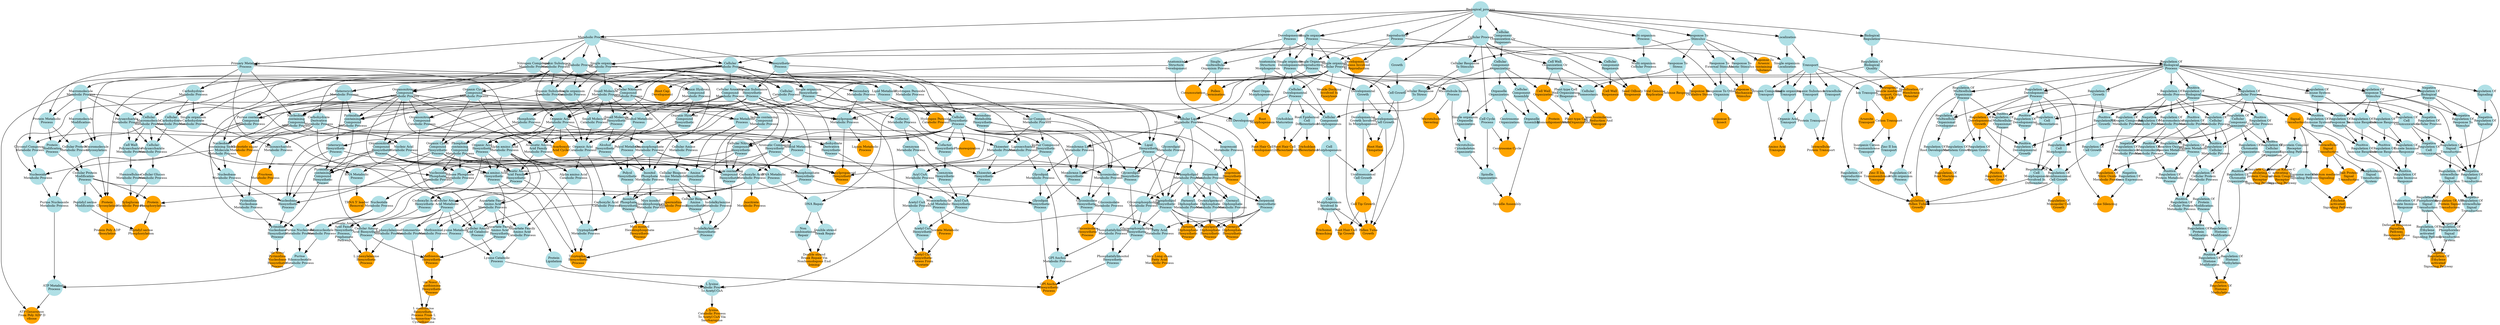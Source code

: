digraph {
1 [style="filled", fixedsize="true", fontsize="10", shape="circle", width="0.75", fillcolor="powderblue", label="Biological_process", color="transparent"];
2 [style="filled", fixedsize="true", fontsize="10", shape="circle", width="0.75", fillcolor="powderblue", label="Response To
Stimulus", color="transparent"];
3 [style="filled", fixedsize="true", fontsize="10", shape="circle", width="0.75", fillcolor="powderblue", label="Response To
Stress", color="transparent"];
4 [style="filled", fixedsize="true", fontsize="10", shape="circle", width="0.75", fillcolor="orange", label="Defense Response", color="transparent"];
5 [style="filled", fixedsize="true", fontsize="10", shape="circle", width="0.75", fillcolor="powderblue", label="Cellular Process", color="transparent"];
6 [style="filled", fixedsize="true", fontsize="10", shape="circle", width="0.75", fillcolor="powderblue", label="Cellular
Component
Organization Or
Biogenesis", color="transparent"];
7 [style="filled", fixedsize="true", fontsize="10", shape="circle", width="0.75", fillcolor="powderblue", label="Cellular
Component
Organization", color="transparent"];
8 [style="filled", fixedsize="true", fontsize="10", shape="circle", width="0.75", fillcolor="powderblue", label="Cell Wall
Organization Or
Biogenesis", color="transparent"];
9 [style="filled", fixedsize="true", fontsize="10", shape="circle", width="0.75", fillcolor="orange", label="Cell Wall
Organization", color="transparent"];
10 [style="filled", fixedsize="true", fontsize="10", shape="circle", width="0.75", fillcolor="powderblue", label="Plant type Cell
Wall Organization
Or Biogenesis", color="transparent"];
11 [style="filled", fixedsize="true", fontsize="10", shape="circle", width="0.75", fillcolor="orange", label="Plant type Cell
Wall Organization", color="transparent"];
12 [style="filled", fixedsize="true", fontsize="10", shape="circle", width="0.75", fillcolor="powderblue", label="Developmental
Process", color="transparent"];
13 [style="filled", fixedsize="true", fontsize="10", shape="circle", width="0.75", fillcolor="powderblue", label="Anatomical
Structure
Development", color="transparent"];
14 [style="filled", fixedsize="true", fontsize="10", shape="circle", width="0.75", fillcolor="powderblue", label="Single organism
Process", color="transparent"];
15 [style="filled", fixedsize="true", fontsize="10", shape="circle", width="0.75", fillcolor="powderblue", label="Single organism
Cellular Process", color="transparent"];
16 [style="filled", fixedsize="true", fontsize="10", shape="circle", width="0.75", fillcolor="powderblue", label="Single organism
Developmental
Process", color="transparent"];
17 [style="filled", fixedsize="true", fontsize="10", shape="circle", width="0.75", fillcolor="powderblue", label="Cellular
Developmental
Process", color="transparent"];
18 [style="filled", fixedsize="true", fontsize="10", shape="circle", width="0.75", fillcolor="powderblue", label="Cell Development", color="transparent"];
19 [style="filled", fixedsize="true", fontsize="10", shape="circle", width="0.75", fillcolor="orange", label="Root Hair Cell
Development", color="transparent"];
20 [style="filled", fixedsize="true", fontsize="10", shape="circle", width="0.75", fillcolor="powderblue", label="Metabolic Process", color="transparent"];
21 [style="filled", fixedsize="true", fontsize="10", shape="circle", width="0.75", fillcolor="powderblue", label="Cellular
Metabolic Process", color="transparent"];
22 [style="filled", fixedsize="true", fontsize="10", shape="circle", width="0.75", fillcolor="powderblue", label="Hydrogen Peroxide
Metabolic Process", color="transparent"];
23 [style="filled", fixedsize="true", fontsize="10", shape="circle", width="0.75", fillcolor="powderblue", label="Catabolic Process", color="transparent"];
24 [style="filled", fixedsize="true", fontsize="10", shape="circle", width="0.75", fillcolor="powderblue", label="Cellular
Catabolic Process", color="transparent"];
25 [style="filled", fixedsize="true", fontsize="10", shape="circle", width="0.75", fillcolor="orange", label="Hydrogen Peroxide
Catabolic Process", color="transparent"];
26 [style="filled", fixedsize="true", fontsize="10", shape="circle", width="0.75", fillcolor="powderblue", label="Biological
Regulation", color="transparent"];
27 [style="filled", fixedsize="true", fontsize="10", shape="circle", width="0.75", fillcolor="powderblue", label="Regulation Of
Biological
Process", color="transparent"];
28 [style="filled", fixedsize="true", fontsize="10", shape="circle", width="0.75", fillcolor="powderblue", label="Regulation Of
Cellular Process", color="transparent"];
29 [style="filled", fixedsize="true", fontsize="10", shape="circle", width="0.75", fillcolor="orange", label="Signal
Transduction", color="transparent"];
30 [style="filled", fixedsize="true", fontsize="10", shape="circle", width="0.75", fillcolor="orange", label="Intracellular
Signal
Transduction", color="transparent"];
31 [style="filled", fixedsize="true", fontsize="10", shape="circle", width="0.75", fillcolor="orange", label="Rab Protein
Signal
Transduction", color="transparent"];
32 [style="filled", fixedsize="true", fontsize="10", shape="circle", width="0.75", fillcolor="powderblue", label="Root Epidermal
Cell
Differentiation", color="transparent"];
33 [style="filled", fixedsize="true", fontsize="10", shape="circle", width="0.75", fillcolor="powderblue", label="Trichoblast
Maturation", color="transparent"];
34 [style="filled", fixedsize="true", fontsize="10", shape="circle", width="0.75", fillcolor="orange", label="Root Hair Cell
Differentiation", color="transparent"];
35 [style="filled", fixedsize="true", fontsize="10", shape="circle", width="0.75", fillcolor="powderblue", label="Phosphorus
Metabolic Process", color="transparent"];
36 [style="filled", fixedsize="true", fontsize="10", shape="circle", width="0.75", fillcolor="powderblue", label="Phosphate
containing
Compound
Metabolic Process", color="transparent"];
37 [style="filled", fixedsize="true", fontsize="10", shape="circle", width="0.75", fillcolor="orange", label="Trichoblast
Differentiation", color="transparent"];
38 [style="filled", fixedsize="true", fontsize="10", shape="circle", width="0.75", fillcolor="powderblue", label="Single organism
Metabolic Process", color="transparent"];
39 [style="filled", fixedsize="true", fontsize="10", shape="circle", width="0.75", fillcolor="powderblue", label="Small Molecule
Metabolic Process", color="transparent"];
40 [style="filled", fixedsize="true", fontsize="10", shape="circle", width="0.75", fillcolor="powderblue", label="Organic Substance
Metabolic Process", color="transparent"];
41 [style="filled", fixedsize="true", fontsize="10", shape="circle", width="0.75", fillcolor="powderblue", label="Organic Acid
Metabolic Process", color="transparent"];
42 [style="filled", fixedsize="true", fontsize="10", shape="circle", width="0.75", fillcolor="powderblue", label="Oxoacid Metabolic
Process", color="transparent"];
43 [style="filled", fixedsize="true", fontsize="10", shape="circle", width="0.75", fillcolor="powderblue", label="Carboxylic Acid
Metabolic Process", color="transparent"];
44 [style="filled", fixedsize="true", fontsize="10", shape="circle", width="0.75", fillcolor="powderblue", label="Primary Metabolic
Process", color="transparent"];
45 [style="filled", fixedsize="true", fontsize="10", shape="circle", width="0.75", fillcolor="powderblue", label="Nitrogen Compound
Metabolic Process", color="transparent"];
46 [style="filled", fixedsize="true", fontsize="10", shape="circle", width="0.75", fillcolor="powderblue", label="Organonitrogen
Compound
Metabolic Process", color="transparent"];
47 [style="filled", fixedsize="true", fontsize="10", shape="circle", width="0.75", fillcolor="powderblue", label="Cellular Amino
Acid Metabolic
Process", color="transparent"];
48 [style="filled", fixedsize="true", fontsize="10", shape="circle", width="0.75", fillcolor="powderblue", label="Alpha amino Acid
Metabolic Process", color="transparent"];
49 [style="filled", fixedsize="true", fontsize="10", shape="circle", width="0.75", fillcolor="powderblue", label="Aspartate Family
Amino Acid
Metabolic Process", color="transparent"];
50 [style="filled", fixedsize="true", fontsize="10", shape="circle", width="0.75", fillcolor="powderblue", label="Methionine
Metabolic Process", color="transparent"];
51 [style="filled", fixedsize="true", fontsize="10", shape="circle", width="0.75", fillcolor="powderblue", label="Biosynthetic
Process", color="transparent"];
52 [style="filled", fixedsize="true", fontsize="10", shape="circle", width="0.75", fillcolor="powderblue", label="Cellular
Biosynthetic
Process", color="transparent"];
53 [style="filled", fixedsize="true", fontsize="10", shape="circle", width="0.75", fillcolor="powderblue", label="Single organism
Biosynthetic
Process", color="transparent"];
54 [style="filled", fixedsize="true", fontsize="10", shape="circle", width="0.75", fillcolor="powderblue", label="Small Molecule
Biosynthetic
Process", color="transparent"];
55 [style="filled", fixedsize="true", fontsize="10", shape="circle", width="0.75", fillcolor="powderblue", label="Organic Substance
Biosynthetic
Process", color="transparent"];
56 [style="filled", fixedsize="true", fontsize="10", shape="circle", width="0.75", fillcolor="powderblue", label="Organic Acid
Biosynthetic
Process", color="transparent"];
57 [style="filled", fixedsize="true", fontsize="10", shape="circle", width="0.75", fillcolor="powderblue", label="Carboxylic Acid
Biosynthetic
Process", color="transparent"];
58 [style="filled", fixedsize="true", fontsize="10", shape="circle", width="0.75", fillcolor="powderblue", label="Organonitrogen
Compound
Biosynthetic
Process", color="transparent"];
59 [style="filled", fixedsize="true", fontsize="10", shape="circle", width="0.75", fillcolor="powderblue", label="Cellular Amino
Acid Biosynthetic
Process", color="transparent"];
60 [style="filled", fixedsize="true", fontsize="10", shape="circle", width="0.75", fillcolor="powderblue", label="Alpha amino Acid
Biosynthetic
Process", color="transparent"];
61 [style="filled", fixedsize="true", fontsize="10", shape="circle", width="0.75", fillcolor="powderblue", label="Aspartate Family
Amino Acid
Biosynthetic
Process", color="transparent"];
62 [style="filled", fixedsize="true", fontsize="10", shape="circle", width="0.75", fillcolor="orange", label="Methionine
Biosynthetic
Process", color="transparent"];
63 [style="filled", fixedsize="true", fontsize="10", shape="circle", width="0.75", fillcolor="orange", label="Vesicle Docking
Involved In
Exocytosis", color="transparent"];
64 [style="filled", fixedsize="true", fontsize="10", shape="circle", width="0.75", fillcolor="powderblue", label="Growth", color="transparent"];
65 [style="filled", fixedsize="true", fontsize="10", shape="circle", width="0.75", fillcolor="powderblue", label="Cell Growth", color="transparent"];
66 [style="filled", fixedsize="true", fontsize="10", shape="circle", width="0.75", fillcolor="powderblue", label="Developmental
Growth", color="transparent"];
67 [style="filled", fixedsize="true", fontsize="10", shape="circle", width="0.75", fillcolor="powderblue", label="Developmental
Cell Growth", color="transparent"];
68 [style="filled", fixedsize="true", fontsize="10", shape="circle", width="0.75", fillcolor="powderblue", label="Developmental
Growth Involved
In Morphogenesis", color="transparent"];
69 [style="filled", fixedsize="true", fontsize="10", shape="circle", width="0.75", fillcolor="orange", label="Root Hair
Elongation", color="transparent"];
70 [style="filled", fixedsize="true", fontsize="10", shape="circle", width="0.75", fillcolor="powderblue", label="Macromolecule
Metabolic Process", color="transparent"];
71 [style="filled", fixedsize="true", fontsize="10", shape="circle", width="0.75", fillcolor="powderblue", label="Protein Metabolic
Process", color="transparent"];
72 [style="filled", fixedsize="true", fontsize="10", shape="circle", width="0.75", fillcolor="powderblue", label="Macromolecule
Modification", color="transparent"];
73 [style="filled", fixedsize="true", fontsize="10", shape="circle", width="0.75", fillcolor="powderblue", label="Protein
Modification
Process", color="transparent"];
74 [style="filled", fixedsize="true", fontsize="10", shape="circle", width="0.75", fillcolor="powderblue", label="Cellular
Macromolecule
Metabolic Process", color="transparent"];
75 [style="filled", fixedsize="true", fontsize="10", shape="circle", width="0.75", fillcolor="powderblue", label="Cellular Protein
Metabolic Process", color="transparent"];
76 [style="filled", fixedsize="true", fontsize="10", shape="circle", width="0.75", fillcolor="powderblue", label="Cellular Protein
Modification
Process", color="transparent"];
77 [style="filled", fixedsize="true", fontsize="10", shape="circle", width="0.75", fillcolor="orange", label="Protein
Phosphorylation", color="transparent"];
78 [style="filled", fixedsize="true", fontsize="10", shape="circle", width="0.75", fillcolor="powderblue", label="Regulation Of
Developmental
Process", color="transparent"];
79 [style="filled", fixedsize="true", fontsize="10", shape="circle", width="0.75", fillcolor="powderblue", label="Regulation Of
Growth", color="transparent"];
80 [style="filled", fixedsize="true", fontsize="10", shape="circle", width="0.75", fillcolor="orange", label="Regulation Of
Developmental
Growth", color="transparent"];
81 [style="filled", fixedsize="true", fontsize="10", shape="circle", width="0.75", fillcolor="powderblue", label="Regulation Of
Meristem Growth", color="transparent"];
82 [style="filled", fixedsize="true", fontsize="10", shape="circle", width="0.75", fillcolor="powderblue", label="Regulation Of
Multicellular
Organismal
Process", color="transparent"];
83 [style="filled", fixedsize="true", fontsize="10", shape="circle", width="0.75", fillcolor="powderblue", label="Regulation Of
Multicellular
Organismal
Development", color="transparent"];
84 [style="filled", fixedsize="true", fontsize="10", shape="circle", width="0.75", fillcolor="powderblue", label="Regulation Of
Root Development", color="transparent"];
85 [style="filled", fixedsize="true", fontsize="10", shape="circle", width="0.75", fillcolor="orange", label="Regulation Of
Root Meristem
Growth", color="transparent"];
86 [style="filled", fixedsize="true", fontsize="10", shape="circle", width="0.75", fillcolor="powderblue", label="Cellular
Component
Biogenesis", color="transparent"];
87 [style="filled", fixedsize="true", fontsize="10", shape="circle", width="0.75", fillcolor="orange", label="Cell Wall
Biogenesis", color="transparent"];
88 [style="filled", fixedsize="true", fontsize="10", shape="circle", width="0.75", fillcolor="powderblue", label="Localization", color="transparent"];
89 [style="filled", fixedsize="true", fontsize="10", shape="circle", width="0.75", fillcolor="powderblue", label="Transport", color="transparent"];
90 [style="filled", fixedsize="true", fontsize="10", shape="circle", width="0.75", fillcolor="powderblue", label="Organic Substance
Transport", color="transparent"];
91 [style="filled", fixedsize="true", fontsize="10", shape="circle", width="0.75", fillcolor="powderblue", label="Protein Transport", color="transparent"];
92 [style="filled", fixedsize="true", fontsize="10", shape="circle", width="0.75", fillcolor="powderblue", label="Intracellular
Transport", color="transparent"];
93 [style="filled", fixedsize="true", fontsize="10", shape="circle", width="0.75", fillcolor="orange", label="Intracellular
Protein Transport", color="transparent"];
94 [style="filled", fixedsize="true", fontsize="10", shape="circle", width="0.75", fillcolor="powderblue", label="Regulation Of
Cell
Communication", color="transparent"];
95 [style="filled", fixedsize="true", fontsize="10", shape="circle", width="0.75", fillcolor="powderblue", label="Regulation Of
Signaling", color="transparent"];
96 [style="filled", fixedsize="true", fontsize="10", shape="circle", width="0.75", fillcolor="powderblue", label="Regulation Of
Response To
Stimulus", color="transparent"];
97 [style="filled", fixedsize="true", fontsize="10", shape="circle", width="0.75", fillcolor="powderblue", label="Regulation Of
Signal
Transduction", color="transparent"];
98 [style="filled", fixedsize="true", fontsize="10", shape="circle", width="0.75", fillcolor="powderblue", label="Regulation Of
Intracellular
Signal
Transduction", color="transparent"];
99 [style="filled", fixedsize="true", fontsize="10", shape="circle", width="0.75", fillcolor="orange", label="Regulation Of ARF
Protein Signal
Transduction", color="transparent"];
100 [style="filled", fixedsize="true", fontsize="10", shape="circle", width="0.75", fillcolor="orange", label="Retrograde
Vesicle mediated
Transport, Golgi
To ER", color="transparent"];
101 [style="filled", fixedsize="true", fontsize="10", shape="circle", width="0.75", fillcolor="powderblue", label="Cellular Aromatic
Compound
Metabolic Process", color="transparent"];
102 [style="filled", fixedsize="true", fontsize="10", shape="circle", width="0.75", fillcolor="powderblue", label="Cellular Nitrogen
Compound
Metabolic Process", color="transparent"];
103 [style="filled", fixedsize="true", fontsize="10", shape="circle", width="0.75", fillcolor="powderblue", label="Heterocycle
Metabolic Process", color="transparent"];
104 [style="filled", fixedsize="true", fontsize="10", shape="circle", width="0.75", fillcolor="powderblue", label="Organic Cyclic
Compound
Metabolic Process", color="transparent"];
105 [style="filled", fixedsize="true", fontsize="10", shape="circle", width="0.75", fillcolor="powderblue", label="Nucleobase
containing
Compound
Metabolic Process", color="transparent"];
106 [style="filled", fixedsize="true", fontsize="10", shape="circle", width="0.75", fillcolor="powderblue", label="Nucleic Acid
Metabolic Process", color="transparent"];
107 [style="filled", fixedsize="true", fontsize="10", shape="circle", width="0.75", fillcolor="powderblue", label="RNA Metabolic
Process", color="transparent"];
108 [style="filled", fixedsize="true", fontsize="10", shape="circle", width="0.75", fillcolor="orange", label="TRNA 5' leader
Removal", color="transparent"];
109 [style="filled", fixedsize="true", fontsize="10", shape="circle", width="0.75", fillcolor="powderblue", label="Regulation Of
Phosphorelay
Signal
Transduction
System", color="transparent"];
110 [style="filled", fixedsize="true", fontsize="10", shape="circle", width="0.75", fillcolor="powderblue", label="Regulation Of
Ethylene
activated
Signaling Pathway", color="transparent"];
111 [style="filled", fixedsize="true", fontsize="10", shape="circle", width="0.75", fillcolor="powderblue", label="Negative
Regulation Of
Biological
Process", color="transparent"];
112 [style="filled", fixedsize="true", fontsize="10", shape="circle", width="0.75", fillcolor="powderblue", label="Negative
Regulation Of
Cellular Process", color="transparent"];
113 [style="filled", fixedsize="true", fontsize="10", shape="circle", width="0.75", fillcolor="powderblue", label="Negative
Regulation Of
Cell
Communication", color="transparent"];
114 [style="filled", fixedsize="true", fontsize="10", shape="circle", width="0.75", fillcolor="powderblue", label="Negative
Regulation Of
Signaling", color="transparent"];
115 [style="filled", fixedsize="true", fontsize="10", shape="circle", width="0.75", fillcolor="powderblue", label="Negative
Regulation Of
Response To
Stimulus", color="transparent"];
116 [style="filled", fixedsize="true", fontsize="10", shape="circle", width="0.75", fillcolor="powderblue", label="Negative
Regulation Of
Signal
Transduction", color="transparent"];
117 [style="filled", fixedsize="true", fontsize="10", shape="circle", width="0.75", fillcolor="powderblue", label="Negative
Regulation Of
Intracellular
Signal
Transduction", color="transparent"];
118 [style="filled", fixedsize="true", fontsize="10", shape="circle", width="0.75", fillcolor="powderblue", label="Negative
Regulation Of
Phosphorelay
Signal
Transduction
System", color="transparent"];
119 [style="filled", fixedsize="true", fontsize="10", shape="circle", width="0.75", fillcolor="orange", label="Negative
Regulation Of
Ethylene
activated
Signaling Pathway", color="transparent"];
120 [style="filled", fixedsize="true", fontsize="10", shape="circle", width="0.75", fillcolor="powderblue", label="Anatomical
Structure
Morphogenesis", color="transparent"];
121 [style="filled", fixedsize="true", fontsize="10", shape="circle", width="0.75", fillcolor="powderblue", label="Cellular
Component
Morphogenesis", color="transparent"];
122 [style="filled", fixedsize="true", fontsize="10", shape="circle", width="0.75", fillcolor="powderblue", label="Cell
Morphogenesis", color="transparent"];
123 [style="filled", fixedsize="true", fontsize="10", shape="circle", width="0.75", fillcolor="powderblue", label="Cell
Morphogenesis
Involved In
Differentiation", color="transparent"];
124 [style="filled", fixedsize="true", fontsize="10", shape="circle", width="0.75", fillcolor="powderblue", label="Unidimensional
Cell Growth", color="transparent"];
125 [style="filled", fixedsize="true", fontsize="10", shape="circle", width="0.75", fillcolor="orange", label="Cell Tip Growth", color="transparent"];
126 [style="filled", fixedsize="true", fontsize="10", shape="circle", width="0.75", fillcolor="orange", label="Root Hair Cell
Tip Growth", color="transparent"];
127 [style="filled", fixedsize="true", fontsize="10", shape="circle", width="0.75", fillcolor="powderblue", label="Ion Transport", color="transparent"];
128 [style="filled", fixedsize="true", fontsize="10", shape="circle", width="0.75", fillcolor="orange", label="Cation Transport", color="transparent"];
129 [style="filled", fixedsize="true", fontsize="10", shape="circle", width="0.75", fillcolor="powderblue", label="Zinc II Ion
Transport", color="transparent"];
130 [style="filled", fixedsize="true", fontsize="10", shape="circle", width="0.75", fillcolor="powderblue", label="Inorganic Cation
Transmembrane
Transport", color="transparent"];
131 [style="filled", fixedsize="true", fontsize="10", shape="circle", width="0.75", fillcolor="orange", label="Zinc II Ion
Transmembrane
Transport", color="transparent"];
132 [style="filled", fixedsize="true", fontsize="10", shape="circle", width="0.75", fillcolor="powderblue", label="Response To
External Stimulus", color="transparent"];
133 [style="filled", fixedsize="true", fontsize="10", shape="circle", width="0.75", fillcolor="powderblue", label="Multi organism
Process", color="transparent"];
134 [style="filled", fixedsize="true", fontsize="10", shape="circle", width="0.75", fillcolor="powderblue", label="Response To Other
Organism", color="transparent"];
135 [style="filled", fixedsize="true", fontsize="10", shape="circle", width="0.75", fillcolor="orange", label="Response To
Insect", color="transparent"];
136 [style="filled", fixedsize="true", fontsize="10", shape="circle", width="0.75", fillcolor="powderblue", label="Secondary
Metabolic Process", color="transparent"];
137 [style="filled", fixedsize="true", fontsize="10", shape="circle", width="0.75", fillcolor="powderblue", label="Phenylpropanoid
Metabolic Process", color="transparent"];
138 [style="filled", fixedsize="true", fontsize="10", shape="circle", width="0.75", fillcolor="orange", label="Lignin Metabolic
Process", color="transparent"];
139 [style="filled", fixedsize="true", fontsize="10", shape="circle", width="0.75", fillcolor="powderblue", label="Organophosphate
Metabolic Process", color="transparent"];
140 [style="filled", fixedsize="true", fontsize="10", shape="circle", width="0.75", fillcolor="powderblue", label="Lipid Metabolic
Process", color="transparent"];
141 [style="filled", fixedsize="true", fontsize="10", shape="circle", width="0.75", fillcolor="powderblue", label="Cellular Lipid
Metabolic Process", color="transparent"];
142 [style="filled", fixedsize="true", fontsize="10", shape="circle", width="0.75", fillcolor="powderblue", label="Phospholipid
Metabolic Process", color="transparent"];
143 [style="filled", fixedsize="true", fontsize="10", shape="circle", width="0.75", fillcolor="powderblue", label="Lipid
Biosynthetic
Process", color="transparent"];
144 [style="filled", fixedsize="true", fontsize="10", shape="circle", width="0.75", fillcolor="powderblue", label="Organophosphate
Biosynthetic
Process", color="transparent"];
145 [style="filled", fixedsize="true", fontsize="10", shape="circle", width="0.75", fillcolor="powderblue", label="Phospholipid
Biosynthetic
Process", color="transparent"];
146 [style="filled", fixedsize="true", fontsize="10", shape="circle", width="0.75", fillcolor="powderblue", label="Isoprenoid
Metabolic Process", color="transparent"];
147 [style="filled", fixedsize="true", fontsize="10", shape="circle", width="0.75", fillcolor="powderblue", label="Terpenoid
Metabolic Process", color="transparent"];
148 [style="filled", fixedsize="true", fontsize="10", shape="circle", width="0.75", fillcolor="orange", label="Isoprenoid
Biosynthetic
Process", color="transparent"];
149 [style="filled", fixedsize="true", fontsize="10", shape="circle", width="0.75", fillcolor="powderblue", label="Terpenoid
Biosynthetic
Process", color="transparent"];
150 [style="filled", fixedsize="true", fontsize="10", shape="circle", width="0.75", fillcolor="powderblue", label="Geranylgeranyl
Diphosphate
Metabolic Process", color="transparent"];
151 [style="filled", fixedsize="true", fontsize="10", shape="circle", width="0.75", fillcolor="orange", label="Geranylgeranyl
Diphosphate
Biosynthetic
Process", color="transparent"];
152 [style="filled", fixedsize="true", fontsize="10", shape="circle", width="0.75", fillcolor="powderblue", label="Monocarboxylic
Acid Metabolic
Process", color="transparent"];
153 [style="filled", fixedsize="true", fontsize="10", shape="circle", width="0.75", fillcolor="orange", label="Acetate Metabolic
Process", color="transparent"];
154 [style="filled", fixedsize="true", fontsize="10", shape="circle", width="0.75", fillcolor="powderblue", label="Cofactor
Metabolic Process", color="transparent"];
155 [style="filled", fixedsize="true", fontsize="10", shape="circle", width="0.75", fillcolor="powderblue", label="Coenzyme
Metabolic Process", color="transparent"];
156 [style="filled", fixedsize="true", fontsize="10", shape="circle", width="0.75", fillcolor="powderblue", label="Sulfur Compound
Metabolic Process", color="transparent"];
157 [style="filled", fixedsize="true", fontsize="10", shape="circle", width="0.75", fillcolor="powderblue", label="Thioester
Metabolic Process", color="transparent"];
158 [style="filled", fixedsize="true", fontsize="10", shape="circle", width="0.75", fillcolor="powderblue", label="Acyl CoA
Metabolic Process", color="transparent"];
159 [style="filled", fixedsize="true", fontsize="10", shape="circle", width="0.75", fillcolor="powderblue", label="Acetyl CoA
Metabolic Process", color="transparent"];
160 [style="filled", fixedsize="true", fontsize="10", shape="circle", width="0.75", fillcolor="powderblue", label="Cofactor
Biosynthetic
Process", color="transparent"];
161 [style="filled", fixedsize="true", fontsize="10", shape="circle", width="0.75", fillcolor="powderblue", label="Coenzyme
Biosynthetic
Process", color="transparent"];
162 [style="filled", fixedsize="true", fontsize="10", shape="circle", width="0.75", fillcolor="powderblue", label="Sulfur Compound
Biosynthetic
Process", color="transparent"];
163 [style="filled", fixedsize="true", fontsize="10", shape="circle", width="0.75", fillcolor="powderblue", label="Thioester
Biosynthetic
Process", color="transparent"];
164 [style="filled", fixedsize="true", fontsize="10", shape="circle", width="0.75", fillcolor="powderblue", label="Acyl CoA
Biosynthetic
Process", color="transparent"];
165 [style="filled", fixedsize="true", fontsize="10", shape="circle", width="0.75", fillcolor="powderblue", label="Acetyl CoA
Biosynthetic
Process", color="transparent"];
166 [style="filled", fixedsize="true", fontsize="10", shape="circle", width="0.75", fillcolor="orange", label="Acetyl CoA
Biosynthetic
Process From
Acetate", color="transparent"];
167 [style="filled", fixedsize="true", fontsize="10", shape="circle", width="0.75", fillcolor="powderblue", label="Regulation Of
Organ Growth", color="transparent"];
168 [style="filled", fixedsize="true", fontsize="10", shape="circle", width="0.75", fillcolor="powderblue", label="Positive
Regulation Of
Biological
Process", color="transparent"];
169 [style="filled", fixedsize="true", fontsize="10", shape="circle", width="0.75", fillcolor="powderblue", label="Positive
Regulation Of
Growth", color="transparent"];
170 [style="filled", fixedsize="true", fontsize="10", shape="circle", width="0.75", fillcolor="powderblue", label="Positive
Regulation Of
Developmental
Process", color="transparent"];
171 [style="filled", fixedsize="true", fontsize="10", shape="circle", width="0.75", fillcolor="powderblue", label="Positive
Regulation Of
Developmental
Growth", color="transparent"];
172 [style="filled", fixedsize="true", fontsize="10", shape="circle", width="0.75", fillcolor="powderblue", label="Positive
Regulation Of
Multicellular
Organismal
Process", color="transparent"];
173 [style="filled", fixedsize="true", fontsize="10", shape="circle", width="0.75", fillcolor="orange", label="Positive
Regulation Of
Organ Growth", color="transparent"];
174 [style="filled", fixedsize="true", fontsize="10", shape="circle", width="0.75", fillcolor="powderblue", label="Organelle
Organization", color="transparent"];
175 [style="filled", fixedsize="true", fontsize="10", shape="circle", width="0.75", fillcolor="powderblue", label="Microtubule based
Process", color="transparent"];
176 [style="filled", fixedsize="true", fontsize="10", shape="circle", width="0.75", fillcolor="powderblue", label="Single organism
Organelle
Organization", color="transparent"];
177 [style="filled", fixedsize="true", fontsize="10", shape="circle", width="0.75", fillcolor="powderblue", label="Microtubule
Cytoskeleton
Organization", color="transparent"];
178 [style="filled", fixedsize="true", fontsize="10", shape="circle", width="0.75", fillcolor="powderblue", label="Cell Cycle
Process", color="transparent"];
179 [style="filled", fixedsize="true", fontsize="10", shape="circle", width="0.75", fillcolor="powderblue", label="Spindle
Organization", color="transparent"];
180 [style="filled", fixedsize="true", fontsize="10", shape="circle", width="0.75", fillcolor="powderblue", label="Cellular
Component
Assembly", color="transparent"];
181 [style="filled", fixedsize="true", fontsize="10", shape="circle", width="0.75", fillcolor="powderblue", label="Organelle
Assembly", color="transparent"];
182 [style="filled", fixedsize="true", fontsize="10", shape="circle", width="0.75", fillcolor="orange", label="Spindle Assembly", color="transparent"];
183 [style="filled", fixedsize="true", fontsize="10", shape="circle", width="0.75", fillcolor="orange", label="Trichome
Branching", color="transparent"];
184 [style="filled", fixedsize="true", fontsize="10", shape="circle", width="0.75", fillcolor="orange", label="Isocitrate
Metabolic Process", color="transparent"];
185 [style="filled", fixedsize="true", fontsize="10", shape="circle", width="0.75", fillcolor="powderblue", label="Centrosome
Organization", color="transparent"];
186 [style="filled", fixedsize="true", fontsize="10", shape="circle", width="0.75", fillcolor="orange", label="Centrosome Cycle", color="transparent"];
187 [style="filled", fixedsize="true", fontsize="10", shape="circle", width="0.75", fillcolor="powderblue", label="Reproductive
Process", color="transparent"];
188 [style="filled", fixedsize="true", fontsize="10", shape="circle", width="0.75", fillcolor="powderblue", label="Single Organism
Reproductive
Process", color="transparent"];
189 [style="filled", fixedsize="true", fontsize="10", shape="circle", width="0.75", fillcolor="powderblue", label="Single
multicellular
Organism Process", color="transparent"];
190 [style="filled", fixedsize="true", fontsize="10", shape="circle", width="0.75", fillcolor="orange", label="Pollen
Germination", color="transparent"];
191 [style="filled", fixedsize="true", fontsize="10", shape="circle", width="0.75", fillcolor="powderblue", label="Macromolecule
Glycosylation", color="transparent"];
192 [style="filled", fixedsize="true", fontsize="10", shape="circle", width="0.75", fillcolor="orange", label="Protein
Glycosylation", color="transparent"];
193 [style="filled", fixedsize="true", fontsize="10", shape="circle", width="0.75", fillcolor="orange", label="Protein Poly ADP
ribosylation", color="transparent"];
194 [style="filled", fixedsize="true", fontsize="10", shape="circle", width="0.75", fillcolor="orange", label="Arsenite
Transport", color="transparent"];
195 [style="filled", fixedsize="true", fontsize="10", shape="circle", width="0.75", fillcolor="powderblue", label="Phosphorelay
Signal
Transduction
System", color="transparent"];
196 [style="filled", fixedsize="true", fontsize="10", shape="circle", width="0.75", fillcolor="powderblue", label="Hormone mediated
Signaling Pathway", color="transparent"];
197 [style="filled", fixedsize="true", fontsize="10", shape="circle", width="0.75", fillcolor="orange", label="Ethylene
activated
Signaling Pathway", color="transparent"];
198 [style="filled", fixedsize="true", fontsize="10", shape="circle", width="0.75", fillcolor="orange", label="Developmental
Process Involved
In Reproduction", color="transparent"];
199 [style="filled", fixedsize="true", fontsize="10", shape="circle", width="0.75", fillcolor="powderblue", label="Geranyl
Diphosphate
Metabolic Process", color="transparent"];
200 [style="filled", fixedsize="true", fontsize="10", shape="circle", width="0.75", fillcolor="orange", label="Geranyl
Diphosphate
Biosynthetic
Process", color="transparent"];
201 [style="filled", fixedsize="true", fontsize="10", shape="circle", width="0.75", fillcolor="powderblue", label="Farnesyl
Diphosphate
Metabolic Process", color="transparent"];
202 [style="filled", fixedsize="true", fontsize="10", shape="circle", width="0.75", fillcolor="orange", label="Farnesyl
Diphosphate
Biosynthetic
Process", color="transparent"];
203 [style="filled", fixedsize="true", fontsize="10", shape="circle", width="0.75", fillcolor="powderblue", label="Nucleobase
containing Small
Molecule
Metabolic Process", color="transparent"];
204 [style="filled", fixedsize="true", fontsize="10", shape="circle", width="0.75", fillcolor="powderblue", label="Nucleoside
Phosphate
Metabolic Process", color="transparent"];
205 [style="filled", fixedsize="true", fontsize="10", shape="circle", width="0.75", fillcolor="powderblue", label="Nucleotide
Metabolic Process", color="transparent"];
206 [style="filled", fixedsize="true", fontsize="10", shape="circle", width="0.75", fillcolor="powderblue", label="Purine containing
Compound
Metabolic Process", color="transparent"];
207 [style="filled", fixedsize="true", fontsize="10", shape="circle", width="0.75", fillcolor="powderblue", label="Purine Nucleotide
Metabolic Process", color="transparent"];
208 [style="filled", fixedsize="true", fontsize="10", shape="circle", width="0.75", fillcolor="powderblue", label="Carbohydrate
Derivative
Metabolic Process", color="transparent"];
209 [style="filled", fixedsize="true", fontsize="10", shape="circle", width="0.75", fillcolor="powderblue", label="Ribose Phosphate
Metabolic Process", color="transparent"];
210 [style="filled", fixedsize="true", fontsize="10", shape="circle", width="0.75", fillcolor="powderblue", label="Ribonucleotide
Metabolic Process", color="transparent"];
211 [style="filled", fixedsize="true", fontsize="10", shape="circle", width="0.75", fillcolor="powderblue", label="Purine
Ribonucleotide
Metabolic Process", color="transparent"];
212 [style="filled", fixedsize="true", fontsize="10", shape="circle", width="0.75", fillcolor="powderblue", label="Glycosyl Compound
Metabolic Process", color="transparent"];
213 [style="filled", fixedsize="true", fontsize="10", shape="circle", width="0.75", fillcolor="powderblue", label="Nucleoside
Metabolic Process", color="transparent"];
214 [style="filled", fixedsize="true", fontsize="10", shape="circle", width="0.75", fillcolor="powderblue", label="Purine Nucleoside
Metabolic Process", color="transparent"];
215 [style="filled", fixedsize="true", fontsize="10", shape="circle", width="0.75", fillcolor="powderblue", label="ATP Metabolic
Process", color="transparent"];
216 [style="filled", fixedsize="true", fontsize="10", shape="circle", width="0.75", fillcolor="orange", label="ATP Generation
From Poly ADP D
ribose", color="transparent"];
217 [style="filled", fixedsize="true", fontsize="10", shape="circle", width="0.75", fillcolor="powderblue", label="Regulation Of
Biological
Quality", color="transparent"];
218 [style="filled", fixedsize="true", fontsize="10", shape="circle", width="0.75", fillcolor="orange", label="Stabilization Of
Membrane
Potential", color="transparent"];
219 [style="filled", fixedsize="true", fontsize="10", shape="circle", width="0.75", fillcolor="powderblue", label="Regulation Of
Cellular
Component
Organization", color="transparent"];
220 [style="filled", fixedsize="true", fontsize="10", shape="circle", width="0.75", fillcolor="powderblue", label="Regulation Of
Cell
Morphogenesis", color="transparent"];
221 [style="filled", fixedsize="true", fontsize="10", shape="circle", width="0.75", fillcolor="powderblue", label="Regulation Of
Cell
Differentiation", color="transparent"];
222 [style="filled", fixedsize="true", fontsize="10", shape="circle", width="0.75", fillcolor="powderblue", label="Regulation Of
Cell
Morphogenesis
Involved In
Differentiation", color="transparent"];
223 [style="filled", fixedsize="true", fontsize="10", shape="circle", width="0.75", fillcolor="powderblue", label="Regulation Of
Multi organism
Process", color="transparent"];
224 [style="filled", fixedsize="true", fontsize="10", shape="circle", width="0.75", fillcolor="powderblue", label="Regulation Of
Cell Growth", color="transparent"];
225 [style="filled", fixedsize="true", fontsize="10", shape="circle", width="0.75", fillcolor="powderblue", label="Regulation Of
Unidimensional
Cell Growth", color="transparent"];
226 [style="filled", fixedsize="true", fontsize="10", shape="circle", width="0.75", fillcolor="powderblue", label="Regulation Of
Reproductive
Process", color="transparent"];
227 [style="filled", fixedsize="true", fontsize="10", shape="circle", width="0.75", fillcolor="orange", label="Regulation Of
Pollen Tube
Growth", color="transparent"];
228 [style="filled", fixedsize="true", fontsize="10", shape="circle", width="0.75", fillcolor="powderblue", label="Aromatic Compound
Biosynthetic
Process", color="transparent"];
229 [style="filled", fixedsize="true", fontsize="10", shape="circle", width="0.75", fillcolor="powderblue", label="Secondary
Metabolite
Biosynthetic
Process", color="transparent"];
230 [style="filled", fixedsize="true", fontsize="10", shape="circle", width="0.75", fillcolor="powderblue", label="Organic Cyclic
Compound
Biosynthetic
Process", color="transparent"];
231 [style="filled", fixedsize="true", fontsize="10", shape="circle", width="0.75", fillcolor="orange", label="Phenylpropanoid
Biosynthetic
Process", color="transparent"];
232 [style="filled", fixedsize="true", fontsize="10", shape="circle", width="0.75", fillcolor="powderblue", label="Single organism
Localization", color="transparent"];
233 [style="filled", fixedsize="true", fontsize="10", shape="circle", width="0.75", fillcolor="powderblue", label="Single organism
Transport", color="transparent"];
234 [style="filled", fixedsize="true", fontsize="10", shape="circle", width="0.75", fillcolor="powderblue", label="Organic Acid
Transport", color="transparent"];
235 [style="filled", fixedsize="true", fontsize="10", shape="circle", width="0.75", fillcolor="powderblue", label="Nitrogen Compound
Transport", color="transparent"];
236 [style="filled", fixedsize="true", fontsize="10", shape="circle", width="0.75", fillcolor="orange", label="Amino Acid
Transport", color="transparent"];
237 [style="filled", fixedsize="true", fontsize="10", shape="circle", width="0.75", fillcolor="powderblue", label="Peptidyl serine
Modification", color="transparent"];
238 [style="filled", fixedsize="true", fontsize="10", shape="circle", width="0.75", fillcolor="orange", label="Peptidyl serine
Phosphorylation", color="transparent"];
239 [style="filled", fixedsize="true", fontsize="10", shape="circle", width="0.75", fillcolor="powderblue", label="Protein
Lipidation", color="transparent"];
240 [style="filled", fixedsize="true", fontsize="10", shape="circle", width="0.75", fillcolor="powderblue", label="Membrane Lipid
Metabolic Process", color="transparent"];
241 [style="filled", fixedsize="true", fontsize="10", shape="circle", width="0.75", fillcolor="powderblue", label="Liposaccharide
Metabolic Process", color="transparent"];
242 [style="filled", fixedsize="true", fontsize="10", shape="circle", width="0.75", fillcolor="powderblue", label="Glycolipid
Metabolic Process", color="transparent"];
243 [style="filled", fixedsize="true", fontsize="10", shape="circle", width="0.75", fillcolor="powderblue", label="Glycerolipid
Metabolic Process", color="transparent"];
244 [style="filled", fixedsize="true", fontsize="10", shape="circle", width="0.75", fillcolor="powderblue", label="Glycerophospholipid
Metabolic Process", color="transparent"];
245 [style="filled", fixedsize="true", fontsize="10", shape="circle", width="0.75", fillcolor="powderblue", label="Phosphatidylinositol
Metabolic Process", color="transparent"];
246 [style="filled", fixedsize="true", fontsize="10", shape="circle", width="0.75", fillcolor="powderblue", label="GPI Anchor
Metabolic Process", color="transparent"];
247 [style="filled", fixedsize="true", fontsize="10", shape="circle", width="0.75", fillcolor="powderblue", label="Glycerolipid
Biosynthetic
Process", color="transparent"];
248 [style="filled", fixedsize="true", fontsize="10", shape="circle", width="0.75", fillcolor="powderblue", label="Glycerophospholipid
Biosynthetic
Process", color="transparent"];
249 [style="filled", fixedsize="true", fontsize="10", shape="circle", width="0.75", fillcolor="powderblue", label="Phosphatidylinositol
Biosynthetic
Process", color="transparent"];
250 [style="filled", fixedsize="true", fontsize="10", shape="circle", width="0.75", fillcolor="powderblue", label="Membrane Lipid
Biosynthetic
Process", color="transparent"];
251 [style="filled", fixedsize="true", fontsize="10", shape="circle", width="0.75", fillcolor="powderblue", label="Carbohydrate
Derivative
Biosynthetic
Process", color="transparent"];
252 [style="filled", fixedsize="true", fontsize="10", shape="circle", width="0.75", fillcolor="powderblue", label="Glycolipid
Biosynthetic
Process", color="transparent"];
253 [style="filled", fixedsize="true", fontsize="10", shape="circle", width="0.75", fillcolor="orange", label="GPI Anchor
Biosynthetic
Process", color="transparent"];
254 [style="filled", fixedsize="true", fontsize="10", shape="circle", width="0.75", fillcolor="powderblue", label="Cellular
Homeostasis", color="transparent"];
255 [style="filled", fixedsize="true", fontsize="10", shape="circle", width="0.75", fillcolor="orange", label="Iron Assimilation
By Reduction And
Transport", color="transparent"];
256 [style="filled", fixedsize="true", fontsize="10", shape="circle", width="0.75", fillcolor="orange", label="Root Cap
Development", color="transparent"];
257 [style="filled", fixedsize="true", fontsize="10", shape="circle", width="0.75", fillcolor="powderblue", label="Organic Hydroxy
Compound
Metabolic Process", color="transparent"];
258 [style="filled", fixedsize="true", fontsize="10", shape="circle", width="0.75", fillcolor="powderblue", label="Alcohol Metabolic
Process", color="transparent"];
259 [style="filled", fixedsize="true", fontsize="10", shape="circle", width="0.75", fillcolor="powderblue", label="Polyol Metabolic
Process", color="transparent"];
260 [style="filled", fixedsize="true", fontsize="10", shape="circle", width="0.75", fillcolor="powderblue", label="Inositol
Phosphate
Metabolic Process", color="transparent"];
261 [style="filled", fixedsize="true", fontsize="10", shape="circle", width="0.75", fillcolor="powderblue", label="Organic Hydroxy
Compound
Biosynthetic
Process", color="transparent"];
262 [style="filled", fixedsize="true", fontsize="10", shape="circle", width="0.75", fillcolor="powderblue", label="Alcohol
Biosynthetic
Process", color="transparent"];
263 [style="filled", fixedsize="true", fontsize="10", shape="circle", width="0.75", fillcolor="powderblue", label="Polyol
Biosynthetic
Process", color="transparent"];
264 [style="filled", fixedsize="true", fontsize="10", shape="circle", width="0.75", fillcolor="powderblue", label="Inositol
Phosphate
Biosynthetic
Process", color="transparent"];
265 [style="filled", fixedsize="true", fontsize="10", shape="circle", width="0.75", fillcolor="powderblue", label="Myo inositol
Hexakisphosphate
Metabolic Process", color="transparent"];
266 [style="filled", fixedsize="true", fontsize="10", shape="circle", width="0.75", fillcolor="orange", label="Myo inositol
Hexakisphosphate
Biosynthetic
Process", color="transparent"];
267 [style="filled", fixedsize="true", fontsize="10", shape="circle", width="0.75", fillcolor="orange", label="Microtubule
Severing", color="transparent"];
268 [style="filled", fixedsize="true", fontsize="10", shape="circle", width="0.75", fillcolor="powderblue", label="Fatty Acid
Metabolic Process", color="transparent"];
269 [style="filled", fixedsize="true", fontsize="10", shape="circle", width="0.75", fillcolor="orange", label="Very Long chain
Fatty Acid
Metabolic Process", color="transparent"];
270 [style="filled", fixedsize="true", fontsize="10", shape="circle", width="0.75", fillcolor="orange", label="Tricarboxylic
Acid Cycle", color="transparent"];
271 [style="filled", fixedsize="true", fontsize="10", shape="circle", width="0.75", fillcolor="orange", label="Response To
Arsenic
containing
Substance", color="transparent"];
272 [style="filled", fixedsize="true", fontsize="10", shape="circle", width="0.75", fillcolor="powderblue", label="Regulation Of
Immune System
Process", color="transparent"];
273 [style="filled", fixedsize="true", fontsize="10", shape="circle", width="0.75", fillcolor="powderblue", label="Positive
Regulation Of
Immune System
Process", color="transparent"];
274 [style="filled", fixedsize="true", fontsize="10", shape="circle", width="0.75", fillcolor="powderblue", label="Positive
Regulation Of
Response To
Stimulus", color="transparent"];
275 [style="filled", fixedsize="true", fontsize="10", shape="circle", width="0.75", fillcolor="powderblue", label="Regulation Of
Immune Response", color="transparent"];
276 [style="filled", fixedsize="true", fontsize="10", shape="circle", width="0.75", fillcolor="powderblue", label="Positive
Regulation Of
Immune Response", color="transparent"];
277 [style="filled", fixedsize="true", fontsize="10", shape="circle", width="0.75", fillcolor="powderblue", label="Regulation Of
Defense Response", color="transparent"];
278 [style="filled", fixedsize="true", fontsize="10", shape="circle", width="0.75", fillcolor="powderblue", label="Positive
Regulation Of
Defense Response", color="transparent"];
279 [style="filled", fixedsize="true", fontsize="10", shape="circle", width="0.75", fillcolor="powderblue", label="Regulation Of
Innate Immune
Response", color="transparent"];
280 [style="filled", fixedsize="true", fontsize="10", shape="circle", width="0.75", fillcolor="powderblue", label="Positive
Regulation Of
Innate Immune
Response", color="transparent"];
281 [style="filled", fixedsize="true", fontsize="10", shape="circle", width="0.75", fillcolor="powderblue", label="Activation Of
Innate Immune
Response", color="transparent"];
282 [style="filled", fixedsize="true", fontsize="10", shape="circle", width="0.75", fillcolor="orange", label="Defense Response
Signaling
Pathway,
Resistance Gene
dependent", color="transparent"];
283 [style="filled", fixedsize="true", fontsize="10", shape="circle", width="0.75", fillcolor="powderblue", label="G protein Coupled
Receptor
Signaling Pathway", color="transparent"];
284 [style="filled", fixedsize="true", fontsize="10", shape="circle", width="0.75", fillcolor="orange", label="Protein Kinase C
activating G
protein Coupled
Receptor
Signaling Pathway", color="transparent"];
285 [style="filled", fixedsize="true", fontsize="10", shape="circle", width="0.75", fillcolor="orange", label="Circumnutation", color="transparent"];
286 [style="filled", fixedsize="true", fontsize="10", shape="circle", width="0.75", fillcolor="powderblue", label="Regulation Of
Metabolic Process", color="transparent"];
287 [style="filled", fixedsize="true", fontsize="10", shape="circle", width="0.75", fillcolor="powderblue", label="Regulation Of
Macromolecule
Metabolic Process", color="transparent"];
288 [style="filled", fixedsize="true", fontsize="10", shape="circle", width="0.75", fillcolor="powderblue", label="Negative
Regulation Of
Metabolic Process", color="transparent"];
289 [style="filled", fixedsize="true", fontsize="10", shape="circle", width="0.75", fillcolor="powderblue", label="Negative
Regulation Of
Macromolecule
Metabolic Process", color="transparent"];
290 [style="filled", fixedsize="true", fontsize="10", shape="circle", width="0.75", fillcolor="powderblue", label="Negative
Regulation Of
Gene Expression", color="transparent"];
291 [style="filled", fixedsize="true", fontsize="10", shape="circle", width="0.75", fillcolor="orange", label="Gene Silencing", color="transparent"];
292 [style="filled", fixedsize="true", fontsize="10", shape="circle", width="0.75", fillcolor="powderblue", label="Glycosinolate
Metabolic Process", color="transparent"];
293 [style="filled", fixedsize="true", fontsize="10", shape="circle", width="0.75", fillcolor="powderblue", label="Glycosinolate
Biosynthetic
Process", color="transparent"];
294 [style="filled", fixedsize="true", fontsize="10", shape="circle", width="0.75", fillcolor="powderblue", label="Glucosinolate
Metabolic Process", color="transparent"];
295 [style="filled", fixedsize="true", fontsize="10", shape="circle", width="0.75", fillcolor="orange", label="Glucosinolate
Biosynthetic
Process", color="transparent"];
296 [style="filled", fixedsize="true", fontsize="10", shape="circle", width="0.75", fillcolor="powderblue", label="Response To
Abiotic Stimulus", color="transparent"];
297 [style="filled", fixedsize="true", fontsize="10", shape="circle", width="0.75", fillcolor="orange", label="Response To
Mechanical
Stimulus", color="transparent"];
298 [style="filled", fixedsize="true", fontsize="10", shape="circle", width="0.75", fillcolor="powderblue", label="Plant Organ
Morphogenesis", color="transparent"];
299 [style="filled", fixedsize="true", fontsize="10", shape="circle", width="0.75", fillcolor="orange", label="Root
Morphogenesis", color="transparent"];
300 [style="filled", fixedsize="true", fontsize="10", shape="circle", width="0.75", fillcolor="powderblue", label="Amine Metabolic
Process", color="transparent"];
301 [style="filled", fixedsize="true", fontsize="10", shape="circle", width="0.75", fillcolor="powderblue", label="Cellular Amine
Metabolic Process", color="transparent"];
302 [style="filled", fixedsize="true", fontsize="10", shape="circle", width="0.75", fillcolor="powderblue", label="Cellular Biogenic
Amine Metabolic
Process", color="transparent"];
303 [style="filled", fixedsize="true", fontsize="10", shape="circle", width="0.75", fillcolor="powderblue", label="Indole containing
Compound
Metabolic Process", color="transparent"];
304 [style="filled", fixedsize="true", fontsize="10", shape="circle", width="0.75", fillcolor="powderblue", label="Indolalkylamine
Metabolic Process", color="transparent"];
305 [style="filled", fixedsize="true", fontsize="10", shape="circle", width="0.75", fillcolor="powderblue", label="Aromatic Amino
Acid Family
Metabolic Process", color="transparent"];
306 [style="filled", fixedsize="true", fontsize="10", shape="circle", width="0.75", fillcolor="powderblue", label="Tryptophan
Metabolic Process", color="transparent"];
307 [style="filled", fixedsize="true", fontsize="10", shape="circle", width="0.75", fillcolor="powderblue", label="Aromatic Amino
Acid Family
Biosynthetic
Process", color="transparent"];
308 [style="filled", fixedsize="true", fontsize="10", shape="circle", width="0.75", fillcolor="powderblue", label="Cellular Nitrogen
Compound
Biosynthetic
Process", color="transparent"];
309 [style="filled", fixedsize="true", fontsize="10", shape="circle", width="0.75", fillcolor="powderblue", label="Amine
Biosynthetic
Process", color="transparent"];
310 [style="filled", fixedsize="true", fontsize="10", shape="circle", width="0.75", fillcolor="powderblue", label="Cellular Biogenic
Amine
Biosynthetic
Process", color="transparent"];
311 [style="filled", fixedsize="true", fontsize="10", shape="circle", width="0.75", fillcolor="powderblue", label="Heterocycle
Biosynthetic
Process", color="transparent"];
312 [style="filled", fixedsize="true", fontsize="10", shape="circle", width="0.75", fillcolor="powderblue", label="Indole containing
Compound
Biosynthetic
Process", color="transparent"];
313 [style="filled", fixedsize="true", fontsize="10", shape="circle", width="0.75", fillcolor="powderblue", label="Indolalkylamine
Biosynthetic
Process", color="transparent"];
314 [style="filled", fixedsize="true", fontsize="10", shape="circle", width="0.75", fillcolor="orange", label="Tryptophan
Biosynthetic
Process", color="transparent"];
315 [style="filled", fixedsize="true", fontsize="10", shape="circle", width="0.75", fillcolor="orange", label="Photorespiration", color="transparent"];
316 [style="filled", fixedsize="true", fontsize="10", shape="circle", width="0.75", fillcolor="orange", label="Regulation Of
Monopolar Cell
Growth", color="transparent"];
317 [style="filled", fixedsize="true", fontsize="10", shape="circle", width="0.75", fillcolor="powderblue", label="Regulation Of
Cellular
Metabolic Process", color="transparent"];
318 [style="filled", fixedsize="true", fontsize="10", shape="circle", width="0.75", fillcolor="powderblue", label="Regulation Of
Protein Metabolic
Process", color="transparent"];
319 [style="filled", fixedsize="true", fontsize="10", shape="circle", width="0.75", fillcolor="powderblue", label="Regulation Of
Cellular Protein
Metabolic Process", color="transparent"];
320 [style="filled", fixedsize="true", fontsize="10", shape="circle", width="0.75", fillcolor="powderblue", label="Regulation Of
Protein
Modification
Process", color="transparent"];
321 [style="filled", fixedsize="true", fontsize="10", shape="circle", width="0.75", fillcolor="powderblue", label="Regulation Of
Chromatin
Organization", color="transparent"];
322 [style="filled", fixedsize="true", fontsize="10", shape="circle", width="0.75", fillcolor="powderblue", label="Regulation Of
Histone
Modification", color="transparent"];
323 [style="filled", fixedsize="true", fontsize="10", shape="circle", width="0.75", fillcolor="powderblue", label="Positive
Regulation Of
Metabolic Process", color="transparent"];
324 [style="filled", fixedsize="true", fontsize="10", shape="circle", width="0.75", fillcolor="powderblue", label="Positive
Regulation Of
Cellular Process", color="transparent"];
325 [style="filled", fixedsize="true", fontsize="10", shape="circle", width="0.75", fillcolor="powderblue", label="Positive
Regulation Of
Cellular
Metabolic Process", color="transparent"];
326 [style="filled", fixedsize="true", fontsize="10", shape="circle", width="0.75", fillcolor="powderblue", label="Positive
Regulation Of
Macromolecule
Metabolic Process", color="transparent"];
327 [style="filled", fixedsize="true", fontsize="10", shape="circle", width="0.75", fillcolor="powderblue", label="Positive
Regulation Of
Protein Metabolic
Process", color="transparent"];
328 [style="filled", fixedsize="true", fontsize="10", shape="circle", width="0.75", fillcolor="powderblue", label="Positive
Regulation Of
Cellular Protein
Metabolic Process", color="transparent"];
329 [style="filled", fixedsize="true", fontsize="10", shape="circle", width="0.75", fillcolor="powderblue", label="Positive
Regulation Of
Protein
Modification
Process", color="transparent"];
330 [style="filled", fixedsize="true", fontsize="10", shape="circle", width="0.75", fillcolor="powderblue", label="Positive
Regulation Of
Cellular
Component
Organization", color="transparent"];
331 [style="filled", fixedsize="true", fontsize="10", shape="circle", width="0.75", fillcolor="powderblue", label="Positive
Regulation Of
Chromatin
Organization", color="transparent"];
332 [style="filled", fixedsize="true", fontsize="10", shape="circle", width="0.75", fillcolor="powderblue", label="Positive
Regulation Of
Histone
Modification", color="transparent"];
333 [style="filled", fixedsize="true", fontsize="10", shape="circle", width="0.75", fillcolor="powderblue", label="Regulation Of
Histone
Methylation", color="transparent"];
334 [style="filled", fixedsize="true", fontsize="10", shape="circle", width="0.75", fillcolor="orange", label="Positive
Regulation Of
Histone
Methylation", color="transparent"];
335 [style="filled", fixedsize="true", fontsize="10", shape="circle", width="0.75", fillcolor="powderblue", label="Homoserine
Metabolic Process", color="transparent"];
336 [style="filled", fixedsize="true", fontsize="10", shape="circle", width="0.75", fillcolor="orange", label="'de Novo' L
methionine
Biosynthetic
Process", color="transparent"];
337 [style="filled", fixedsize="true", fontsize="10", shape="circle", width="0.75", fillcolor="orange", label="L methionine
Biosynthetic
Process From L
homoserine Via
Cystathionine", color="transparent"];
338 [style="filled", fixedsize="true", fontsize="10", shape="circle", width="0.75", fillcolor="powderblue", label="Multi organism
Cellular Process", color="transparent"];
339 [style="filled", fixedsize="true", fontsize="10", shape="circle", width="0.75", fillcolor="orange", label="Viral Genome
Replication", color="transparent"];
340 [style="filled", fixedsize="true", fontsize="10", shape="circle", width="0.75", fillcolor="orange", label="Spermidine
Metabolic Process", color="transparent"];
341 [style="filled", fixedsize="true", fontsize="10", shape="circle", width="0.75", fillcolor="orange", label="Seed Oilbody
Biogenesis", color="transparent"];
342 [style="filled", fixedsize="true", fontsize="10", shape="circle", width="0.75", fillcolor="powderblue", label="Regulation Of
Nitrogen Compound
Metabolic Process", color="transparent"];
343 [style="filled", fixedsize="true", fontsize="10", shape="circle", width="0.75", fillcolor="powderblue", label="Regulation Of
Reactive Oxygen
Species Metabolic
Process", color="transparent"];
344 [style="filled", fixedsize="true", fontsize="10", shape="circle", width="0.75", fillcolor="orange", label="Regulation Of
Nitric Oxide
Metabolic Process", color="transparent"];
345 [style="filled", fixedsize="true", fontsize="10", shape="circle", width="0.75", fillcolor="orange", label="Nucleotide sugar
Metabolic Process", color="transparent"];
346 [style="filled", fixedsize="true", fontsize="10", shape="circle", width="0.75", fillcolor="orange", label="Pollen Tube
Growth", color="transparent"];
347 [style="filled", fixedsize="true", fontsize="10", shape="circle", width="0.75", fillcolor="orange", label="Response To
Oxidative Stress", color="transparent"];
348 [style="filled", fixedsize="true", fontsize="10", shape="circle", width="0.75", fillcolor="powderblue", label="Carbohydrate
Metabolic Process", color="transparent"];
349 [style="filled", fixedsize="true", fontsize="10", shape="circle", width="0.75", fillcolor="powderblue", label="Single organism
Carbohydrate
Metabolic Process", color="transparent"];
350 [style="filled", fixedsize="true", fontsize="10", shape="circle", width="0.75", fillcolor="powderblue", label="Monosaccharide
Metabolic Process", color="transparent"];
351 [style="filled", fixedsize="true", fontsize="10", shape="circle", width="0.75", fillcolor="orange", label="Fructose
Metabolic Process", color="transparent"];
352 [style="filled", fixedsize="true", fontsize="10", shape="circle", width="0.75", fillcolor="powderblue", label="Polysaccharide
Metabolic Process", color="transparent"];
353 [style="filled", fixedsize="true", fontsize="10", shape="circle", width="0.75", fillcolor="powderblue", label="Cellular
Carbohydrate
Metabolic Process", color="transparent"];
354 [style="filled", fixedsize="true", fontsize="10", shape="circle", width="0.75", fillcolor="powderblue", label="Cellular
Polysaccharide
Metabolic Process", color="transparent"];
355 [style="filled", fixedsize="true", fontsize="10", shape="circle", width="0.75", fillcolor="powderblue", label="Cellular Glucan
Metabolic Process", color="transparent"];
356 [style="filled", fixedsize="true", fontsize="10", shape="circle", width="0.75", fillcolor="powderblue", label="Cell Wall
Polysaccharide
Metabolic Process", color="transparent"];
357 [style="filled", fixedsize="true", fontsize="10", shape="circle", width="0.75", fillcolor="powderblue", label="Hemicellulose
Metabolic Process", color="transparent"];
358 [style="filled", fixedsize="true", fontsize="10", shape="circle", width="0.75", fillcolor="orange", label="Xyloglucan
Metabolic Process", color="transparent"];
359 [style="filled", fixedsize="true", fontsize="10", shape="circle", width="0.75", fillcolor="powderblue", label="DNA Metabolic
Process", color="transparent"];
360 [style="filled", fixedsize="true", fontsize="10", shape="circle", width="0.75", fillcolor="powderblue", label="Cellular Response
To Stimulus", color="transparent"];
361 [style="filled", fixedsize="true", fontsize="10", shape="circle", width="0.75", fillcolor="powderblue", label="Cellular Response
To Stress", color="transparent"];
362 [style="filled", fixedsize="true", fontsize="10", shape="circle", width="0.75", fillcolor="powderblue", label="DNA Repair", color="transparent"];
363 [style="filled", fixedsize="true", fontsize="10", shape="circle", width="0.75", fillcolor="powderblue", label="Non
recombinational
Repair", color="transparent"];
364 [style="filled", fixedsize="true", fontsize="10", shape="circle", width="0.75", fillcolor="powderblue", label="Double strand
Break Repair", color="transparent"];
365 [style="filled", fixedsize="true", fontsize="10", shape="circle", width="0.75", fillcolor="orange", label="Double strand
Break Repair Via
Nonhomologous End
Joining", color="transparent"];
366 [style="filled", fixedsize="true", fontsize="10", shape="circle", width="0.75", fillcolor="orange", label="Protein
Homooligomerization", color="transparent"];
367 [style="filled", fixedsize="true", fontsize="10", shape="circle", width="0.75", fillcolor="powderblue", label="L phenylalanine
Metabolic Process", color="transparent"];
368 [style="filled", fixedsize="true", fontsize="10", shape="circle", width="0.75", fillcolor="powderblue", label="Aromatic Amino
Acid Family
Biosynthetic
Process,
Prephenate
Pathway", color="transparent"];
369 [style="filled", fixedsize="true", fontsize="10", shape="circle", width="0.75", fillcolor="orange", label="L phenylalanine
Biosynthetic
Process", color="transparent"];
370 [style="filled", fixedsize="true", fontsize="10", shape="circle", width="0.75", fillcolor="orange", label="Calcium mediated
Signaling", color="transparent"];
371 [style="filled", fixedsize="true", fontsize="10", shape="circle", width="0.75", fillcolor="orange", label="Adenylate Cyclase
modulating G
protein Coupled
Receptor
Signaling Pathway", color="transparent"];
372 [style="filled", fixedsize="true", fontsize="10", shape="circle", width="0.75", fillcolor="powderblue", label="Lysine Metabolic
Process", color="transparent"];
373 [style="filled", fixedsize="true", fontsize="10", shape="circle", width="0.75", fillcolor="powderblue", label="Single organism
Catabolic Process", color="transparent"];
374 [style="filled", fixedsize="true", fontsize="10", shape="circle", width="0.75", fillcolor="powderblue", label="Small Molecule
Catabolic Process", color="transparent"];
375 [style="filled", fixedsize="true", fontsize="10", shape="circle", width="0.75", fillcolor="powderblue", label="Organic Substance
Catabolic Process", color="transparent"];
376 [style="filled", fixedsize="true", fontsize="10", shape="circle", width="0.75", fillcolor="powderblue", label="Organic Acid
Catabolic Process", color="transparent"];
377 [style="filled", fixedsize="true", fontsize="10", shape="circle", width="0.75", fillcolor="powderblue", label="Carboxylic Acid
Catabolic Process", color="transparent"];
378 [style="filled", fixedsize="true", fontsize="10", shape="circle", width="0.75", fillcolor="powderblue", label="Organonitrogen
Compound
Catabolic Process", color="transparent"];
379 [style="filled", fixedsize="true", fontsize="10", shape="circle", width="0.75", fillcolor="powderblue", label="Cellular Amino
Acid Catabolic
Process", color="transparent"];
380 [style="filled", fixedsize="true", fontsize="10", shape="circle", width="0.75", fillcolor="powderblue", label="Alpha amino Acid
Catabolic Process", color="transparent"];
381 [style="filled", fixedsize="true", fontsize="10", shape="circle", width="0.75", fillcolor="powderblue", label="Aspartate Family
Amino Acid
Catabolic Process", color="transparent"];
382 [style="filled", fixedsize="true", fontsize="10", shape="circle", width="0.75", fillcolor="powderblue", label="Lysine Catabolic
Process", color="transparent"];
383 [style="filled", fixedsize="true", fontsize="10", shape="circle", width="0.75", fillcolor="powderblue", label="L lysine
Catabolic Process
To Acetyl CoA", color="transparent"];
384 [style="filled", fixedsize="true", fontsize="10", shape="circle", width="0.75", fillcolor="orange", label="L lysine
Catabolic Process
To Acetyl CoA Via
Saccharopine", color="transparent"];
385 [style="filled", fixedsize="true", fontsize="10", shape="circle", width="0.75", fillcolor="powderblue", label="Nucleobase
Metabolic Process", color="transparent"];
386 [style="filled", fixedsize="true", fontsize="10", shape="circle", width="0.75", fillcolor="powderblue", label="Pyrimidine
containing
Compound
Metabolic Process", color="transparent"];
387 [style="filled", fixedsize="true", fontsize="10", shape="circle", width="0.75", fillcolor="powderblue", label="Pyrimidine
Nucleobase
Metabolic Process", color="transparent"];
388 [style="filled", fixedsize="true", fontsize="10", shape="circle", width="0.75", fillcolor="powderblue", label="Nucleobase
Biosynthetic
Process", color="transparent"];
389 [style="filled", fixedsize="true", fontsize="10", shape="circle", width="0.75", fillcolor="powderblue", label="Pyrimidine
containing
Compound
Biosynthetic
Process", color="transparent"];
390 [style="filled", fixedsize="true", fontsize="10", shape="circle", width="0.75", fillcolor="powderblue", label="Pyrimidine
Nucleobase
Biosynthetic
Process", color="transparent"];
391 [style="filled", fixedsize="true", fontsize="10", shape="circle", width="0.75", fillcolor="orange", label="'de Novo'
Pyrimidine
Nucleobase
Biosynthetic
Process", color="transparent"];
1 -> 2 [color="#000000", lty="solid"];
2 -> 3 [color="#000000", lty="solid"];
3 -> 4 [color="#000000", lty="solid"];
1 -> 5 [color="#000000", lty="solid"];
1 -> 6 [color="#000000", lty="solid"];
5 -> 7 [color="#000000", lty="solid"];
6 -> 7 [color="#000000", lty="solid"];
5 -> 8 [color="#000000", lty="solid"];
7 -> 9 [color="#000000", lty="solid"];
8 -> 9 [color="#000000", lty="solid"];
8 -> 10 [color="#000000", lty="solid"];
9 -> 11 [color="#000000", lty="solid"];
10 -> 11 [color="#000000", lty="solid"];
1 -> 12 [color="#000000", lty="solid"];
12 -> 13 [color="#000000", lty="solid"];
1 -> 14 [color="#000000", lty="solid"];
5 -> 15 [color="#000000", lty="solid"];
14 -> 15 [color="#000000", lty="solid"];
12 -> 16 [color="#000000", lty="solid"];
14 -> 16 [color="#000000", lty="solid"];
15 -> 17 [color="#000000", lty="solid"];
16 -> 17 [color="#000000", lty="solid"];
13 -> 18 [color="#000000", lty="solid"];
17 -> 18 [color="#000000", lty="solid"];
18 -> 19 [color="#000000", lty="solid"];
1 -> 20 [color="#000000", lty="solid"];
5 -> 21 [color="#000000", lty="solid"];
20 -> 21 [color="#000000", lty="solid"];
21 -> 22 [color="#000000", lty="solid"];
20 -> 23 [color="#000000", lty="solid"];
21 -> 24 [color="#000000", lty="solid"];
23 -> 24 [color="#000000", lty="solid"];
22 -> 25 [color="#000000", lty="solid"];
24 -> 25 [color="#000000", lty="solid"];
1 -> 26 [color="#000000", lty="solid"];
26 -> 27 [color="#000000", lty="solid"];
27 -> 28 [color="#000000", lty="solid"];
28 -> 29 [color="#000000", lty="solid"];
29 -> 30 [color="#000000", lty="solid"];
30 -> 31 [color="#000000", lty="solid"];
17 -> 32 [color="#000000", lty="solid"];
17 -> 33 [color="#000000", lty="solid"];
32 -> 34 [color="#000000", lty="solid"];
33 -> 34 [color="#000000", lty="solid"];
21 -> 35 [color="#000000", lty="solid"];
35 -> 36 [color="#000000", lty="solid"];
32 -> 37 [color="#000000", lty="solid"];
14 -> 38 [color="#000000", lty="solid"];
20 -> 38 [color="#000000", lty="solid"];
38 -> 39 [color="#000000", lty="solid"];
20 -> 40 [color="#000000", lty="solid"];
15 -> 41 [color="#000000", lty="solid"];
21 -> 41 [color="#000000", lty="solid"];
39 -> 41 [color="#000000", lty="solid"];
40 -> 41 [color="#000000", lty="solid"];
41 -> 42 [color="#000000", lty="solid"];
42 -> 43 [color="#000000", lty="solid"];
20 -> 44 [color="#000000", lty="solid"];
20 -> 45 [color="#000000", lty="solid"];
40 -> 46 [color="#000000", lty="solid"];
45 -> 46 [color="#000000", lty="solid"];
43 -> 47 [color="#000000", lty="solid"];
44 -> 47 [color="#000000", lty="solid"];
46 -> 47 [color="#000000", lty="solid"];
41 -> 48 [color="#000000", lty="solid"];
46 -> 48 [color="#000000", lty="solid"];
48 -> 49 [color="#000000", lty="solid"];
47 -> 50 [color="#000000", lty="solid"];
49 -> 50 [color="#000000", lty="solid"];
20 -> 51 [color="#000000", lty="solid"];
21 -> 52 [color="#000000", lty="solid"];
51 -> 52 [color="#000000", lty="solid"];
38 -> 53 [color="#000000", lty="solid"];
51 -> 53 [color="#000000", lty="solid"];
39 -> 54 [color="#000000", lty="solid"];
53 -> 54 [color="#000000", lty="solid"];
40 -> 55 [color="#000000", lty="solid"];
51 -> 55 [color="#000000", lty="solid"];
41 -> 56 [color="#000000", lty="solid"];
52 -> 56 [color="#000000", lty="solid"];
54 -> 56 [color="#000000", lty="solid"];
55 -> 56 [color="#000000", lty="solid"];
43 -> 57 [color="#000000", lty="solid"];
56 -> 57 [color="#000000", lty="solid"];
46 -> 58 [color="#000000", lty="solid"];
55 -> 58 [color="#000000", lty="solid"];
47 -> 59 [color="#000000", lty="solid"];
57 -> 59 [color="#000000", lty="solid"];
58 -> 59 [color="#000000", lty="solid"];
48 -> 60 [color="#000000", lty="solid"];
56 -> 60 [color="#000000", lty="solid"];
58 -> 60 [color="#000000", lty="solid"];
49 -> 61 [color="#000000", lty="solid"];
60 -> 61 [color="#000000", lty="solid"];
50 -> 62 [color="#000000", lty="solid"];
59 -> 62 [color="#000000", lty="solid"];
61 -> 62 [color="#000000", lty="solid"];
15 -> 63 [color="#000000", lty="solid"];
1 -> 64 [color="#000000", lty="solid"];
15 -> 65 [color="#000000", lty="solid"];
64 -> 65 [color="#000000", lty="solid"];
16 -> 66 [color="#000000", lty="solid"];
64 -> 66 [color="#000000", lty="solid"];
65 -> 67 [color="#000000", lty="solid"];
66 -> 67 [color="#000000", lty="solid"];
66 -> 68 [color="#000000", lty="solid"];
67 -> 69 [color="#000000", lty="solid"];
68 -> 69 [color="#000000", lty="solid"];
40 -> 70 [color="#000000", lty="solid"];
44 -> 71 [color="#000000", lty="solid"];
70 -> 71 [color="#000000", lty="solid"];
70 -> 72 [color="#000000", lty="solid"];
71 -> 73 [color="#000000", lty="solid"];
72 -> 73 [color="#000000", lty="solid"];
21 -> 74 [color="#000000", lty="solid"];
70 -> 74 [color="#000000", lty="solid"];
71 -> 75 [color="#000000", lty="solid"];
74 -> 75 [color="#000000", lty="solid"];
73 -> 76 [color="#000000", lty="solid"];
75 -> 76 [color="#000000", lty="solid"];
36 -> 77 [color="#000000", lty="solid"];
76 -> 77 [color="#000000", lty="solid"];
27 -> 78 [color="#000000", lty="solid"];
27 -> 79 [color="#000000", lty="solid"];
78 -> 80 [color="#000000", lty="solid"];
79 -> 80 [color="#000000", lty="solid"];
80 -> 81 [color="#000000", lty="solid"];
27 -> 82 [color="#000000", lty="solid"];
78 -> 83 [color="#000000", lty="solid"];
82 -> 83 [color="#000000", lty="solid"];
83 -> 84 [color="#000000", lty="solid"];
81 -> 85 [color="#000000", lty="solid"];
84 -> 85 [color="#000000", lty="solid"];
6 -> 86 [color="#000000", lty="solid"];
8 -> 87 [color="#000000", lty="solid"];
86 -> 87 [color="#000000", lty="solid"];
1 -> 88 [color="#000000", lty="solid"];
88 -> 89 [color="#000000", lty="solid"];
89 -> 90 [color="#000000", lty="solid"];
90 -> 91 [color="#000000", lty="solid"];
89 -> 92 [color="#000000", lty="solid"];
91 -> 93 [color="#000000", lty="solid"];
92 -> 93 [color="#000000", lty="solid"];
28 -> 94 [color="#000000", lty="solid"];
27 -> 95 [color="#000000", lty="solid"];
27 -> 96 [color="#000000", lty="solid"];
94 -> 97 [color="#000000", lty="solid"];
95 -> 97 [color="#000000", lty="solid"];
96 -> 97 [color="#000000", lty="solid"];
97 -> 98 [color="#000000", lty="solid"];
98 -> 99 [color="#000000", lty="solid"];
89 -> 100 [color="#000000", lty="solid"];
21 -> 101 [color="#000000", lty="solid"];
21 -> 102 [color="#000000", lty="solid"];
45 -> 102 [color="#000000", lty="solid"];
21 -> 103 [color="#000000", lty="solid"];
40 -> 104 [color="#000000", lty="solid"];
44 -> 105 [color="#000000", lty="solid"];
101 -> 105 [color="#000000", lty="solid"];
102 -> 105 [color="#000000", lty="solid"];
103 -> 105 [color="#000000", lty="solid"];
104 -> 105 [color="#000000", lty="solid"];
70 -> 106 [color="#000000", lty="solid"];
105 -> 106 [color="#000000", lty="solid"];
74 -> 107 [color="#000000", lty="solid"];
106 -> 107 [color="#000000", lty="solid"];
107 -> 108 [color="#000000", lty="solid"];
98 -> 109 [color="#000000", lty="solid"];
109 -> 110 [color="#000000", lty="solid"];
27 -> 111 [color="#000000", lty="solid"];
28 -> 112 [color="#000000", lty="solid"];
111 -> 112 [color="#000000", lty="solid"];
94 -> 113 [color="#000000", lty="solid"];
112 -> 113 [color="#000000", lty="solid"];
95 -> 114 [color="#000000", lty="solid"];
111 -> 114 [color="#000000", lty="solid"];
96 -> 115 [color="#000000", lty="solid"];
111 -> 115 [color="#000000", lty="solid"];
97 -> 116 [color="#000000", lty="solid"];
113 -> 116 [color="#000000", lty="solid"];
114 -> 116 [color="#000000", lty="solid"];
115 -> 116 [color="#000000", lty="solid"];
98 -> 117 [color="#000000", lty="solid"];
116 -> 117 [color="#000000", lty="solid"];
109 -> 118 [color="#000000", lty="solid"];
117 -> 118 [color="#000000", lty="solid"];
110 -> 119 [color="#000000", lty="solid"];
118 -> 119 [color="#000000", lty="solid"];
12 -> 120 [color="#000000", lty="solid"];
7 -> 121 [color="#000000", lty="solid"];
17 -> 121 [color="#000000", lty="solid"];
120 -> 121 [color="#000000", lty="solid"];
121 -> 122 [color="#000000", lty="solid"];
122 -> 123 [color="#000000", lty="solid"];
65 -> 124 [color="#000000", lty="solid"];
68 -> 124 [color="#000000", lty="solid"];
122 -> 124 [color="#000000", lty="solid"];
124 -> 125 [color="#000000", lty="solid"];
123 -> 126 [color="#000000", lty="solid"];
125 -> 126 [color="#000000", lty="solid"];
89 -> 127 [color="#000000", lty="solid"];
127 -> 128 [color="#000000", lty="solid"];
128 -> 129 [color="#000000", lty="solid"];
128 -> 130 [color="#000000", lty="solid"];
129 -> 131 [color="#000000", lty="solid"];
130 -> 131 [color="#000000", lty="solid"];
2 -> 132 [color="#000000", lty="solid"];
1 -> 133 [color="#000000", lty="solid"];
132 -> 134 [color="#000000", lty="solid"];
133 -> 134 [color="#000000", lty="solid"];
134 -> 135 [color="#000000", lty="solid"];
38 -> 136 [color="#000000", lty="solid"];
15 -> 137 [color="#000000", lty="solid"];
101 -> 137 [color="#000000", lty="solid"];
104 -> 137 [color="#000000", lty="solid"];
136 -> 137 [color="#000000", lty="solid"];
137 -> 138 [color="#000000", lty="solid"];
35 -> 139 [color="#000000", lty="solid"];
40 -> 139 [color="#000000", lty="solid"];
38 -> 140 [color="#000000", lty="solid"];
40 -> 140 [color="#000000", lty="solid"];
44 -> 140 [color="#000000", lty="solid"];
15 -> 141 [color="#000000", lty="solid"];
21 -> 141 [color="#000000", lty="solid"];
140 -> 141 [color="#000000", lty="solid"];
36 -> 142 [color="#000000", lty="solid"];
139 -> 142 [color="#000000", lty="solid"];
141 -> 142 [color="#000000", lty="solid"];
53 -> 143 [color="#000000", lty="solid"];
55 -> 143 [color="#000000", lty="solid"];
140 -> 143 [color="#000000", lty="solid"];
55 -> 144 [color="#000000", lty="solid"];
139 -> 144 [color="#000000", lty="solid"];
52 -> 145 [color="#000000", lty="solid"];
142 -> 145 [color="#000000", lty="solid"];
143 -> 145 [color="#000000", lty="solid"];
144 -> 145 [color="#000000", lty="solid"];
141 -> 146 [color="#000000", lty="solid"];
146 -> 147 [color="#000000", lty="solid"];
52 -> 148 [color="#000000", lty="solid"];
143 -> 148 [color="#000000", lty="solid"];
146 -> 148 [color="#000000", lty="solid"];
147 -> 149 [color="#000000", lty="solid"];
148 -> 149 [color="#000000", lty="solid"];
142 -> 150 [color="#000000", lty="solid"];
147 -> 150 [color="#000000", lty="solid"];
145 -> 151 [color="#000000", lty="solid"];
149 -> 151 [color="#000000", lty="solid"];
150 -> 151 [color="#000000", lty="solid"];
43 -> 152 [color="#000000", lty="solid"];
152 -> 153 [color="#000000", lty="solid"];
21 -> 154 [color="#000000", lty="solid"];
154 -> 155 [color="#000000", lty="solid"];
21 -> 156 [color="#000000", lty="solid"];
40 -> 157 [color="#000000", lty="solid"];
156 -> 157 [color="#000000", lty="solid"];
155 -> 158 [color="#000000", lty="solid"];
157 -> 158 [color="#000000", lty="solid"];
158 -> 159 [color="#000000", lty="solid"];
52 -> 160 [color="#000000", lty="solid"];
154 -> 160 [color="#000000", lty="solid"];
155 -> 161 [color="#000000", lty="solid"];
160 -> 161 [color="#000000", lty="solid"];
52 -> 162 [color="#000000", lty="solid"];
156 -> 162 [color="#000000", lty="solid"];
55 -> 163 [color="#000000", lty="solid"];
157 -> 163 [color="#000000", lty="solid"];
162 -> 163 [color="#000000", lty="solid"];
158 -> 164 [color="#000000", lty="solid"];
161 -> 164 [color="#000000", lty="solid"];
163 -> 164 [color="#000000", lty="solid"];
159 -> 165 [color="#000000", lty="solid"];
164 -> 165 [color="#000000", lty="solid"];
53 -> 166 [color="#000000", lty="solid"];
153 -> 166 [color="#000000", lty="solid"];
165 -> 166 [color="#000000", lty="solid"];
80 -> 167 [color="#000000", lty="solid"];
82 -> 167 [color="#000000", lty="solid"];
27 -> 168 [color="#000000", lty="solid"];
79 -> 169 [color="#000000", lty="solid"];
168 -> 169 [color="#000000", lty="solid"];
78 -> 170 [color="#000000", lty="solid"];
168 -> 170 [color="#000000", lty="solid"];
80 -> 171 [color="#000000", lty="solid"];
169 -> 171 [color="#000000", lty="solid"];
170 -> 171 [color="#000000", lty="solid"];
82 -> 172 [color="#000000", lty="solid"];
168 -> 172 [color="#000000", lty="solid"];
167 -> 173 [color="#000000", lty="solid"];
171 -> 173 [color="#000000", lty="solid"];
172 -> 173 [color="#000000", lty="solid"];
7 -> 174 [color="#000000", lty="solid"];
15 -> 175 [color="#000000", lty="solid"];
15 -> 176 [color="#000000", lty="solid"];
174 -> 176 [color="#000000", lty="solid"];
175 -> 177 [color="#000000", lty="solid"];
176 -> 177 [color="#000000", lty="solid"];
5 -> 178 [color="#000000", lty="solid"];
177 -> 179 [color="#000000", lty="solid"];
178 -> 179 [color="#000000", lty="solid"];
7 -> 180 [color="#000000", lty="solid"];
174 -> 181 [color="#000000", lty="solid"];
180 -> 181 [color="#000000", lty="solid"];
179 -> 182 [color="#000000", lty="solid"];
181 -> 182 [color="#000000", lty="solid"];
123 -> 183 [color="#000000", lty="solid"];
43 -> 184 [color="#000000", lty="solid"];
174 -> 185 [color="#000000", lty="solid"];
178 -> 186 [color="#000000", lty="solid"];
185 -> 186 [color="#000000", lty="solid"];
1 -> 187 [color="#000000", lty="solid"];
14 -> 188 [color="#000000", lty="solid"];
187 -> 188 [color="#000000", lty="solid"];
14 -> 189 [color="#000000", lty="solid"];
188 -> 190 [color="#000000", lty="solid"];
189 -> 190 [color="#000000", lty="solid"];
38 -> 191 [color="#000000", lty="solid"];
72 -> 191 [color="#000000", lty="solid"];
15 -> 192 [color="#000000", lty="solid"];
76 -> 192 [color="#000000", lty="solid"];
191 -> 192 [color="#000000", lty="solid"];
192 -> 193 [color="#000000", lty="solid"];
127 -> 194 [color="#000000", lty="solid"];
30 -> 195 [color="#000000", lty="solid"];
29 -> 196 [color="#000000", lty="solid"];
195 -> 197 [color="#000000", lty="solid"];
196 -> 197 [color="#000000", lty="solid"];
12 -> 198 [color="#000000", lty="solid"];
187 -> 198 [color="#000000", lty="solid"];
142 -> 199 [color="#000000", lty="solid"];
147 -> 199 [color="#000000", lty="solid"];
145 -> 200 [color="#000000", lty="solid"];
149 -> 200 [color="#000000", lty="solid"];
199 -> 200 [color="#000000", lty="solid"];
142 -> 201 [color="#000000", lty="solid"];
147 -> 201 [color="#000000", lty="solid"];
145 -> 202 [color="#000000", lty="solid"];
149 -> 202 [color="#000000", lty="solid"];
201 -> 202 [color="#000000", lty="solid"];
15 -> 203 [color="#000000", lty="solid"];
39 -> 203 [color="#000000", lty="solid"];
105 -> 203 [color="#000000", lty="solid"];
36 -> 204 [color="#000000", lty="solid"];
139 -> 204 [color="#000000", lty="solid"];
203 -> 204 [color="#000000", lty="solid"];
204 -> 205 [color="#000000", lty="solid"];
46 -> 206 [color="#000000", lty="solid"];
101 -> 206 [color="#000000", lty="solid"];
102 -> 206 [color="#000000", lty="solid"];
103 -> 206 [color="#000000", lty="solid"];
104 -> 206 [color="#000000", lty="solid"];
205 -> 207 [color="#000000", lty="solid"];
206 -> 207 [color="#000000", lty="solid"];
40 -> 208 [color="#000000", lty="solid"];
36 -> 209 [color="#000000", lty="solid"];
139 -> 209 [color="#000000", lty="solid"];
208 -> 209 [color="#000000", lty="solid"];
205 -> 210 [color="#000000", lty="solid"];
209 -> 210 [color="#000000", lty="solid"];
207 -> 211 [color="#000000", lty="solid"];
210 -> 211 [color="#000000", lty="solid"];
38 -> 212 [color="#000000", lty="solid"];
208 -> 212 [color="#000000", lty="solid"];
46 -> 213 [color="#000000", lty="solid"];
203 -> 213 [color="#000000", lty="solid"];
212 -> 213 [color="#000000", lty="solid"];
206 -> 214 [color="#000000", lty="solid"];
213 -> 214 [color="#000000", lty="solid"];
211 -> 215 [color="#000000", lty="solid"];
214 -> 215 [color="#000000", lty="solid"];
70 -> 216 [color="#000000", lty="solid"];
215 -> 216 [color="#000000", lty="solid"];
26 -> 217 [color="#000000", lty="solid"];
217 -> 218 [color="#000000", lty="solid"];
28 -> 219 [color="#000000", lty="solid"];
78 -> 220 [color="#000000", lty="solid"];
219 -> 220 [color="#000000", lty="solid"];
28 -> 221 [color="#000000", lty="solid"];
78 -> 221 [color="#000000", lty="solid"];
220 -> 222 [color="#000000", lty="solid"];
221 -> 222 [color="#000000", lty="solid"];
27 -> 223 [color="#000000", lty="solid"];
79 -> 224 [color="#000000", lty="solid"];
219 -> 224 [color="#000000", lty="solid"];
80 -> 225 [color="#000000", lty="solid"];
220 -> 225 [color="#000000", lty="solid"];
224 -> 225 [color="#000000", lty="solid"];
27 -> 226 [color="#000000", lty="solid"];
82 -> 227 [color="#000000", lty="solid"];
222 -> 227 [color="#000000", lty="solid"];
223 -> 227 [color="#000000", lty="solid"];
225 -> 227 [color="#000000", lty="solid"];
226 -> 227 [color="#000000", lty="solid"];
52 -> 228 [color="#000000", lty="solid"];
101 -> 228 [color="#000000", lty="solid"];
53 -> 229 [color="#000000", lty="solid"];
136 -> 229 [color="#000000", lty="solid"];
55 -> 230 [color="#000000", lty="solid"];
104 -> 230 [color="#000000", lty="solid"];
137 -> 231 [color="#000000", lty="solid"];
228 -> 231 [color="#000000", lty="solid"];
229 -> 231 [color="#000000", lty="solid"];
230 -> 231 [color="#000000", lty="solid"];
14 -> 232 [color="#000000", lty="solid"];
88 -> 232 [color="#000000", lty="solid"];
89 -> 233 [color="#000000", lty="solid"];
232 -> 233 [color="#000000", lty="solid"];
90 -> 234 [color="#000000", lty="solid"];
233 -> 234 [color="#000000", lty="solid"];
89 -> 235 [color="#000000", lty="solid"];
234 -> 236 [color="#000000", lty="solid"];
235 -> 236 [color="#000000", lty="solid"];
76 -> 237 [color="#000000", lty="solid"];
77 -> 238 [color="#000000", lty="solid"];
237 -> 238 [color="#000000", lty="solid"];
76 -> 239 [color="#000000", lty="solid"];
141 -> 240 [color="#000000", lty="solid"];
140 -> 241 [color="#000000", lty="solid"];
208 -> 241 [color="#000000", lty="solid"];
240 -> 242 [color="#000000", lty="solid"];
241 -> 242 [color="#000000", lty="solid"];
141 -> 243 [color="#000000", lty="solid"];
142 -> 244 [color="#000000", lty="solid"];
243 -> 244 [color="#000000", lty="solid"];
244 -> 245 [color="#000000", lty="solid"];
242 -> 246 [color="#000000", lty="solid"];
245 -> 246 [color="#000000", lty="solid"];
52 -> 247 [color="#000000", lty="solid"];
143 -> 247 [color="#000000", lty="solid"];
243 -> 247 [color="#000000", lty="solid"];
145 -> 248 [color="#000000", lty="solid"];
244 -> 248 [color="#000000", lty="solid"];
247 -> 248 [color="#000000", lty="solid"];
245 -> 249 [color="#000000", lty="solid"];
248 -> 249 [color="#000000", lty="solid"];
52 -> 250 [color="#000000", lty="solid"];
143 -> 250 [color="#000000", lty="solid"];
240 -> 250 [color="#000000", lty="solid"];
55 -> 251 [color="#000000", lty="solid"];
208 -> 251 [color="#000000", lty="solid"];
242 -> 252 [color="#000000", lty="solid"];
250 -> 252 [color="#000000", lty="solid"];
251 -> 252 [color="#000000", lty="solid"];
239 -> 253 [color="#000000", lty="solid"];
246 -> 253 [color="#000000", lty="solid"];
249 -> 253 [color="#000000", lty="solid"];
252 -> 253 [color="#000000", lty="solid"];
15 -> 254 [color="#000000", lty="solid"];
217 -> 254 [color="#000000", lty="solid"];
254 -> 255 [color="#000000", lty="solid"];
13 -> 256 [color="#000000", lty="solid"];
40 -> 257 [color="#000000", lty="solid"];
39 -> 258 [color="#000000", lty="solid"];
257 -> 258 [color="#000000", lty="solid"];
258 -> 259 [color="#000000", lty="solid"];
15 -> 260 [color="#000000", lty="solid"];
36 -> 260 [color="#000000", lty="solid"];
139 -> 260 [color="#000000", lty="solid"];
259 -> 260 [color="#000000", lty="solid"];
55 -> 261 [color="#000000", lty="solid"];
257 -> 261 [color="#000000", lty="solid"];
54 -> 262 [color="#000000", lty="solid"];
258 -> 262 [color="#000000", lty="solid"];
261 -> 262 [color="#000000", lty="solid"];
259 -> 263 [color="#000000", lty="solid"];
262 -> 263 [color="#000000", lty="solid"];
144 -> 264 [color="#000000", lty="solid"];
260 -> 264 [color="#000000", lty="solid"];
263 -> 264 [color="#000000", lty="solid"];
260 -> 265 [color="#000000", lty="solid"];
264 -> 266 [color="#000000", lty="solid"];
265 -> 266 [color="#000000", lty="solid"];
175 -> 267 [color="#000000", lty="solid"];
141 -> 268 [color="#000000", lty="solid"];
152 -> 268 [color="#000000", lty="solid"];
268 -> 269 [color="#000000", lty="solid"];
41 -> 270 [color="#000000", lty="solid"];
44 -> 270 [color="#000000", lty="solid"];
2 -> 271 [color="#000000", lty="solid"];
27 -> 272 [color="#000000", lty="solid"];
168 -> 273 [color="#000000", lty="solid"];
272 -> 273 [color="#000000", lty="solid"];
96 -> 274 [color="#000000", lty="solid"];
168 -> 274 [color="#000000", lty="solid"];
96 -> 275 [color="#000000", lty="solid"];
272 -> 275 [color="#000000", lty="solid"];
273 -> 276 [color="#000000", lty="solid"];
274 -> 276 [color="#000000", lty="solid"];
275 -> 276 [color="#000000", lty="solid"];
96 -> 277 [color="#000000", lty="solid"];
274 -> 278 [color="#000000", lty="solid"];
277 -> 278 [color="#000000", lty="solid"];
275 -> 279 [color="#000000", lty="solid"];
277 -> 279 [color="#000000", lty="solid"];
276 -> 280 [color="#000000", lty="solid"];
278 -> 280 [color="#000000", lty="solid"];
279 -> 280 [color="#000000", lty="solid"];
280 -> 281 [color="#000000", lty="solid"];
29 -> 282 [color="#000000", lty="solid"];
281 -> 282 [color="#000000", lty="solid"];
29 -> 283 [color="#000000", lty="solid"];
283 -> 284 [color="#000000", lty="solid"];
189 -> 285 [color="#000000", lty="solid"];
27 -> 286 [color="#000000", lty="solid"];
286 -> 287 [color="#000000", lty="solid"];
111 -> 288 [color="#000000", lty="solid"];
286 -> 288 [color="#000000", lty="solid"];
287 -> 289 [color="#000000", lty="solid"];
288 -> 289 [color="#000000", lty="solid"];
289 -> 290 [color="#000000", lty="solid"];
15 -> 291 [color="#000000", lty="solid"];
290 -> 291 [color="#000000", lty="solid"];
42 -> 292 [color="#000000", lty="solid"];
136 -> 292 [color="#000000", lty="solid"];
156 -> 292 [color="#000000", lty="solid"];
162 -> 293 [color="#000000", lty="solid"];
229 -> 293 [color="#000000", lty="solid"];
292 -> 293 [color="#000000", lty="solid"];
292 -> 294 [color="#000000", lty="solid"];
293 -> 295 [color="#000000", lty="solid"];
294 -> 295 [color="#000000", lty="solid"];
2 -> 296 [color="#000000", lty="solid"];
132 -> 297 [color="#000000", lty="solid"];
296 -> 297 [color="#000000", lty="solid"];
120 -> 298 [color="#000000", lty="solid"];
16 -> 299 [color="#000000", lty="solid"];
298 -> 299 [color="#000000", lty="solid"];
46 -> 300 [color="#000000", lty="solid"];
102 -> 301 [color="#000000", lty="solid"];
300 -> 301 [color="#000000", lty="solid"];
301 -> 302 [color="#000000", lty="solid"];
46 -> 303 [color="#000000", lty="solid"];
101 -> 303 [color="#000000", lty="solid"];
102 -> 303 [color="#000000", lty="solid"];
103 -> 303 [color="#000000", lty="solid"];
104 -> 303 [color="#000000", lty="solid"];
302 -> 304 [color="#000000", lty="solid"];
303 -> 304 [color="#000000", lty="solid"];
41 -> 305 [color="#000000", lty="solid"];
46 -> 305 [color="#000000", lty="solid"];
101 -> 305 [color="#000000", lty="solid"];
104 -> 305 [color="#000000", lty="solid"];
48 -> 306 [color="#000000", lty="solid"];
304 -> 306 [color="#000000", lty="solid"];
305 -> 306 [color="#000000", lty="solid"];
56 -> 307 [color="#000000", lty="solid"];
58 -> 307 [color="#000000", lty="solid"];
228 -> 307 [color="#000000", lty="solid"];
230 -> 307 [color="#000000", lty="solid"];
305 -> 307 [color="#000000", lty="solid"];
52 -> 308 [color="#000000", lty="solid"];
102 -> 308 [color="#000000", lty="solid"];
58 -> 309 [color="#000000", lty="solid"];
300 -> 309 [color="#000000", lty="solid"];
308 -> 309 [color="#000000", lty="solid"];
302 -> 310 [color="#000000", lty="solid"];
309 -> 310 [color="#000000", lty="solid"];
52 -> 311 [color="#000000", lty="solid"];
103 -> 311 [color="#000000", lty="solid"];
58 -> 312 [color="#000000", lty="solid"];
228 -> 312 [color="#000000", lty="solid"];
230 -> 312 [color="#000000", lty="solid"];
303 -> 312 [color="#000000", lty="solid"];
308 -> 312 [color="#000000", lty="solid"];
311 -> 312 [color="#000000", lty="solid"];
304 -> 313 [color="#000000", lty="solid"];
310 -> 313 [color="#000000", lty="solid"];
312 -> 313 [color="#000000", lty="solid"];
60 -> 314 [color="#000000", lty="solid"];
306 -> 314 [color="#000000", lty="solid"];
307 -> 314 [color="#000000", lty="solid"];
313 -> 314 [color="#000000", lty="solid"];
52 -> 315 [color="#000000", lty="solid"];
225 -> 316 [color="#000000", lty="solid"];
28 -> 317 [color="#000000", lty="solid"];
286 -> 317 [color="#000000", lty="solid"];
287 -> 318 [color="#000000", lty="solid"];
317 -> 319 [color="#000000", lty="solid"];
318 -> 319 [color="#000000", lty="solid"];
319 -> 320 [color="#000000", lty="solid"];
219 -> 321 [color="#000000", lty="solid"];
320 -> 322 [color="#000000", lty="solid"];
321 -> 322 [color="#000000", lty="solid"];
168 -> 323 [color="#000000", lty="solid"];
286 -> 323 [color="#000000", lty="solid"];
28 -> 324 [color="#000000", lty="solid"];
168 -> 324 [color="#000000", lty="solid"];
317 -> 325 [color="#000000", lty="solid"];
323 -> 325 [color="#000000", lty="solid"];
324 -> 325 [color="#000000", lty="solid"];
287 -> 326 [color="#000000", lty="solid"];
323 -> 326 [color="#000000", lty="solid"];
318 -> 327 [color="#000000", lty="solid"];
326 -> 327 [color="#000000", lty="solid"];
319 -> 328 [color="#000000", lty="solid"];
325 -> 328 [color="#000000", lty="solid"];
327 -> 328 [color="#000000", lty="solid"];
320 -> 329 [color="#000000", lty="solid"];
328 -> 329 [color="#000000", lty="solid"];
219 -> 330 [color="#000000", lty="solid"];
324 -> 330 [color="#000000", lty="solid"];
321 -> 331 [color="#000000", lty="solid"];
330 -> 331 [color="#000000", lty="solid"];
322 -> 332 [color="#000000", lty="solid"];
329 -> 332 [color="#000000", lty="solid"];
331 -> 332 [color="#000000", lty="solid"];
322 -> 333 [color="#000000", lty="solid"];
332 -> 334 [color="#000000", lty="solid"];
333 -> 334 [color="#000000", lty="solid"];
47 -> 335 [color="#000000", lty="solid"];
48 -> 335 [color="#000000", lty="solid"];
62 -> 336 [color="#000000", lty="solid"];
335 -> 337 [color="#000000", lty="solid"];
336 -> 337 [color="#000000", lty="solid"];
5 -> 338 [color="#000000", lty="solid"];
133 -> 338 [color="#000000", lty="solid"];
338 -> 339 [color="#000000", lty="solid"];
302 -> 340 [color="#000000", lty="solid"];
86 -> 341 [color="#000000", lty="solid"];
187 -> 341 [color="#000000", lty="solid"];
286 -> 342 [color="#000000", lty="solid"];
317 -> 343 [color="#000000", lty="solid"];
342 -> 344 [color="#000000", lty="solid"];
343 -> 344 [color="#000000", lty="solid"];
105 -> 345 [color="#000000", lty="solid"];
208 -> 345 [color="#000000", lty="solid"];
67 -> 346 [color="#000000", lty="solid"];
123 -> 346 [color="#000000", lty="solid"];
125 -> 346 [color="#000000", lty="solid"];
188 -> 346 [color="#000000", lty="solid"];
198 -> 346 [color="#000000", lty="solid"];
3 -> 347 [color="#000000", lty="solid"];
40 -> 348 [color="#000000", lty="solid"];
44 -> 348 [color="#000000", lty="solid"];
38 -> 349 [color="#000000", lty="solid"];
348 -> 349 [color="#000000", lty="solid"];
39 -> 350 [color="#000000", lty="solid"];
349 -> 350 [color="#000000", lty="solid"];
350 -> 351 [color="#000000", lty="solid"];
70 -> 352 [color="#000000", lty="solid"];
348 -> 352 [color="#000000", lty="solid"];
21 -> 353 [color="#000000", lty="solid"];
348 -> 353 [color="#000000", lty="solid"];
74 -> 354 [color="#000000", lty="solid"];
352 -> 354 [color="#000000", lty="solid"];
353 -> 354 [color="#000000", lty="solid"];
354 -> 355 [color="#000000", lty="solid"];
74 -> 356 [color="#000000", lty="solid"];
352 -> 356 [color="#000000", lty="solid"];
356 -> 357 [color="#000000", lty="solid"];
355 -> 358 [color="#000000", lty="solid"];
357 -> 358 [color="#000000", lty="solid"];
74 -> 359 [color="#000000", lty="solid"];
106 -> 359 [color="#000000", lty="solid"];
2 -> 360 [color="#000000", lty="solid"];
5 -> 360 [color="#000000", lty="solid"];
3 -> 361 [color="#000000", lty="solid"];
360 -> 361 [color="#000000", lty="solid"];
359 -> 362 [color="#000000", lty="solid"];
361 -> 362 [color="#000000", lty="solid"];
362 -> 363 [color="#000000", lty="solid"];
362 -> 364 [color="#000000", lty="solid"];
363 -> 365 [color="#000000", lty="solid"];
364 -> 365 [color="#000000", lty="solid"];
180 -> 366 [color="#000000", lty="solid"];
47 -> 367 [color="#000000", lty="solid"];
307 -> 368 [color="#000000", lty="solid"];
59 -> 369 [color="#000000", lty="solid"];
367 -> 369 [color="#000000", lty="solid"];
368 -> 369 [color="#000000", lty="solid"];
30 -> 370 [color="#000000", lty="solid"];
283 -> 371 [color="#000000", lty="solid"];
47 -> 372 [color="#000000", lty="solid"];
49 -> 372 [color="#000000", lty="solid"];
23 -> 373 [color="#000000", lty="solid"];
38 -> 373 [color="#000000", lty="solid"];
39 -> 374 [color="#000000", lty="solid"];
373 -> 374 [color="#000000", lty="solid"];
23 -> 375 [color="#000000", lty="solid"];
40 -> 375 [color="#000000", lty="solid"];
24 -> 376 [color="#000000", lty="solid"];
41 -> 376 [color="#000000", lty="solid"];
374 -> 376 [color="#000000", lty="solid"];
375 -> 376 [color="#000000", lty="solid"];
43 -> 377 [color="#000000", lty="solid"];
376 -> 377 [color="#000000", lty="solid"];
46 -> 378 [color="#000000", lty="solid"];
375 -> 378 [color="#000000", lty="solid"];
47 -> 379 [color="#000000", lty="solid"];
377 -> 379 [color="#000000", lty="solid"];
378 -> 379 [color="#000000", lty="solid"];
48 -> 380 [color="#000000", lty="solid"];
376 -> 380 [color="#000000", lty="solid"];
378 -> 380 [color="#000000", lty="solid"];
49 -> 381 [color="#000000", lty="solid"];
380 -> 381 [color="#000000", lty="solid"];
372 -> 382 [color="#000000", lty="solid"];
379 -> 382 [color="#000000", lty="solid"];
381 -> 382 [color="#000000", lty="solid"];
159 -> 383 [color="#000000", lty="solid"];
382 -> 383 [color="#000000", lty="solid"];
383 -> 384 [color="#000000", lty="solid"];
46 -> 385 [color="#000000", lty="solid"];
203 -> 385 [color="#000000", lty="solid"];
46 -> 386 [color="#000000", lty="solid"];
102 -> 386 [color="#000000", lty="solid"];
103 -> 386 [color="#000000", lty="solid"];
104 -> 386 [color="#000000", lty="solid"];
385 -> 387 [color="#000000", lty="solid"];
386 -> 387 [color="#000000", lty="solid"];
53 -> 388 [color="#000000", lty="solid"];
58 -> 388 [color="#000000", lty="solid"];
230 -> 388 [color="#000000", lty="solid"];
311 -> 388 [color="#000000", lty="solid"];
385 -> 388 [color="#000000", lty="solid"];
58 -> 389 [color="#000000", lty="solid"];
230 -> 389 [color="#000000", lty="solid"];
308 -> 389 [color="#000000", lty="solid"];
311 -> 389 [color="#000000", lty="solid"];
386 -> 389 [color="#000000", lty="solid"];
387 -> 390 [color="#000000", lty="solid"];
388 -> 390 [color="#000000", lty="solid"];
389 -> 390 [color="#000000", lty="solid"];
390 -> 391 [color="#000000", lty="solid"];
}

